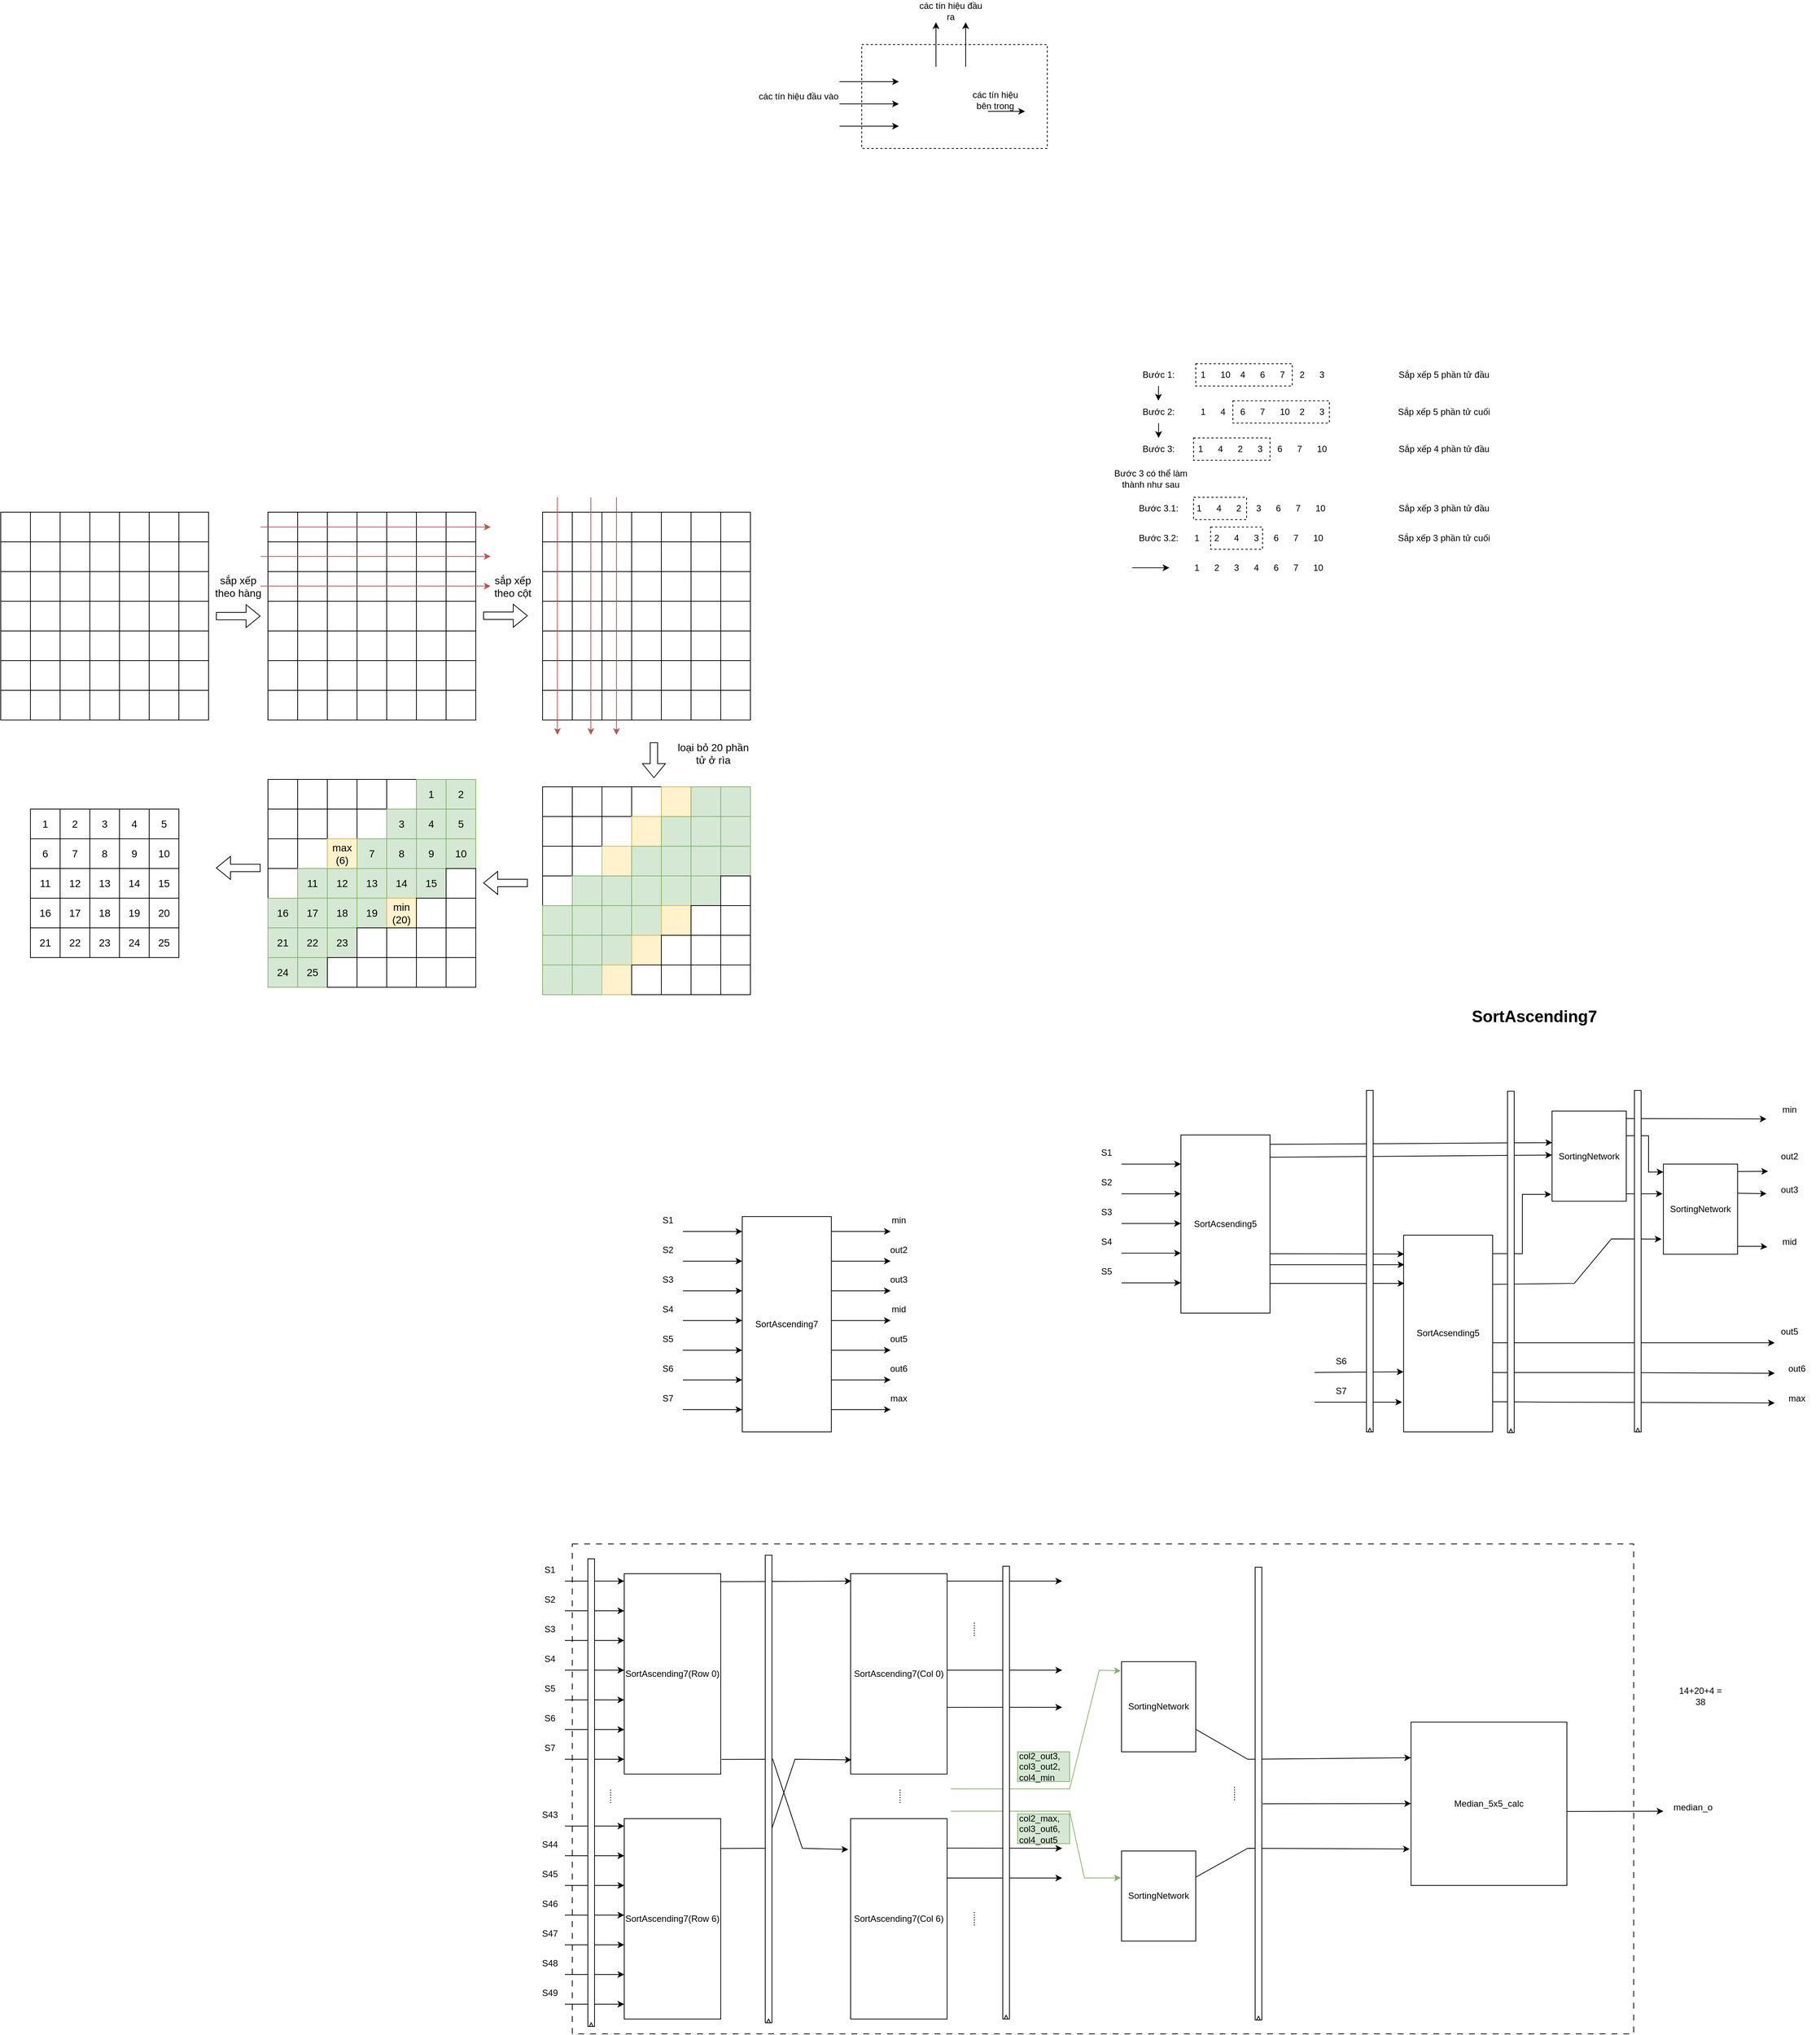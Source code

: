 <mxfile version="26.2.15">
  <diagram name="Page-1" id="NQi-qj9RWjXXZ9nGB_0W">
    <mxGraphModel dx="1687" dy="2623" grid="1" gridSize="10" guides="1" tooltips="1" connect="1" arrows="1" fold="1" page="1" pageScale="1" pageWidth="850" pageHeight="1100" math="0" shadow="0">
      <root>
        <mxCell id="0" />
        <mxCell id="1" parent="0" />
        <mxCell id="jfEfAhBc7xesXZ9xOc8o-419" value="" style="rounded=0;whiteSpace=wrap;html=1;dashed=1;" parent="1" vertex="1">
          <mxGeometry x="440" y="-1710" width="250" height="140" as="geometry" />
        </mxCell>
        <mxCell id="jfEfAhBc7xesXZ9xOc8o-405" value="" style="rounded=0;whiteSpace=wrap;html=1;dashed=1;" parent="1" vertex="1">
          <mxGeometry x="910" y="-1060" width="70" height="30" as="geometry" />
        </mxCell>
        <mxCell id="jfEfAhBc7xesXZ9xOc8o-400" value="" style="rounded=0;whiteSpace=wrap;html=1;dashed=1;" parent="1" vertex="1">
          <mxGeometry x="887" y="-1100" width="71.5" height="30" as="geometry" />
        </mxCell>
        <mxCell id="jfEfAhBc7xesXZ9xOc8o-395" value="" style="rounded=0;whiteSpace=wrap;html=1;dashed=1;" parent="1" vertex="1">
          <mxGeometry x="887" y="-1180" width="103" height="30" as="geometry" />
        </mxCell>
        <mxCell id="jfEfAhBc7xesXZ9xOc8o-392" value="" style="rounded=0;whiteSpace=wrap;html=1;dashed=1;" parent="1" vertex="1">
          <mxGeometry x="940" y="-1230" width="130" height="30" as="geometry" />
        </mxCell>
        <mxCell id="jfEfAhBc7xesXZ9xOc8o-390" value="1&lt;span style=&quot;white-space: pre;&quot;&gt;&#x9;&lt;/span&gt;4&lt;span style=&quot;white-space: pre;&quot;&gt;&#x9;&lt;/span&gt;6&lt;span style=&quot;white-space: pre;&quot;&gt;&#x9;&lt;/span&gt;7&lt;span style=&quot;white-space: pre;&quot;&gt;&#x9;&lt;/span&gt;10&lt;span style=&quot;white-space: pre;&quot;&gt;&#x9;&lt;/span&gt;2&lt;span style=&quot;white-space: pre;&quot;&gt;&#x9;&lt;/span&gt;3" style="text;html=1;align=center;verticalAlign=middle;whiteSpace=wrap;rounded=0;" parent="1" vertex="1">
          <mxGeometry x="830" y="-1230" width="300" height="30" as="geometry" />
        </mxCell>
        <mxCell id="jfEfAhBc7xesXZ9xOc8o-388" value="" style="rounded=0;whiteSpace=wrap;html=1;dashed=1;" parent="1" vertex="1">
          <mxGeometry x="890" y="-1280" width="130" height="30" as="geometry" />
        </mxCell>
        <mxCell id="jfEfAhBc7xesXZ9xOc8o-375" value="1&lt;span style=&quot;white-space: pre;&quot;&gt;&#x9;&lt;/span&gt;10&lt;span style=&quot;white-space: pre;&quot;&gt;&#x9;&lt;/span&gt;4&lt;span style=&quot;white-space: pre;&quot;&gt;&#x9;&lt;/span&gt;6&lt;span style=&quot;white-space: pre;&quot;&gt;&#x9;&lt;/span&gt;7&lt;span style=&quot;white-space: pre;&quot;&gt;&#x9;&lt;/span&gt;2&lt;span style=&quot;white-space: pre;&quot;&gt;&#x9;&lt;/span&gt;3" style="text;html=1;align=center;verticalAlign=middle;whiteSpace=wrap;rounded=0;" parent="1" vertex="1">
          <mxGeometry x="830" y="-1280" width="300" height="30" as="geometry" />
        </mxCell>
        <mxCell id="oJ3QWZMt2NWCqgBl0X_o-31" value="" style="rounded=0;whiteSpace=wrap;html=1;dashed=1;dashPattern=8 8;" parent="1" vertex="1">
          <mxGeometry x="50" y="310" width="1430" height="660" as="geometry" />
        </mxCell>
        <mxCell id="lAZP1rvu_MSJ7CvuDxen-2" value="SortAscending7(Row 0)" style="rounded=0;whiteSpace=wrap;html=1;" parent="1" vertex="1">
          <mxGeometry x="120" y="350" width="130" height="270" as="geometry" />
        </mxCell>
        <mxCell id="lAZP1rvu_MSJ7CvuDxen-3" value="" style="endArrow=classic;html=1;rounded=0;" parent="1" edge="1">
          <mxGeometry width="50" height="50" relative="1" as="geometry">
            <mxPoint x="40" y="360" as="sourcePoint" />
            <mxPoint x="120" y="360" as="targetPoint" />
          </mxGeometry>
        </mxCell>
        <mxCell id="lAZP1rvu_MSJ7CvuDxen-4" value="" style="endArrow=classic;html=1;rounded=0;" parent="1" edge="1">
          <mxGeometry width="50" height="50" relative="1" as="geometry">
            <mxPoint x="40" y="400" as="sourcePoint" />
            <mxPoint x="120" y="400" as="targetPoint" />
          </mxGeometry>
        </mxCell>
        <mxCell id="lAZP1rvu_MSJ7CvuDxen-5" value="" style="endArrow=classic;html=1;rounded=0;" parent="1" edge="1">
          <mxGeometry width="50" height="50" relative="1" as="geometry">
            <mxPoint x="40" y="440" as="sourcePoint" />
            <mxPoint x="120" y="440" as="targetPoint" />
          </mxGeometry>
        </mxCell>
        <mxCell id="lAZP1rvu_MSJ7CvuDxen-6" value="" style="endArrow=classic;html=1;rounded=0;" parent="1" edge="1">
          <mxGeometry width="50" height="50" relative="1" as="geometry">
            <mxPoint x="40" y="480" as="sourcePoint" />
            <mxPoint x="120" y="480" as="targetPoint" />
          </mxGeometry>
        </mxCell>
        <mxCell id="lAZP1rvu_MSJ7CvuDxen-7" value="" style="endArrow=classic;html=1;rounded=0;" parent="1" edge="1">
          <mxGeometry width="50" height="50" relative="1" as="geometry">
            <mxPoint x="40" y="520" as="sourcePoint" />
            <mxPoint x="120" y="520" as="targetPoint" />
          </mxGeometry>
        </mxCell>
        <mxCell id="lAZP1rvu_MSJ7CvuDxen-8" value="" style="endArrow=classic;html=1;rounded=0;" parent="1" edge="1">
          <mxGeometry width="50" height="50" relative="1" as="geometry">
            <mxPoint x="40" y="560" as="sourcePoint" />
            <mxPoint x="120" y="560" as="targetPoint" />
          </mxGeometry>
        </mxCell>
        <mxCell id="lAZP1rvu_MSJ7CvuDxen-9" value="" style="endArrow=classic;html=1;rounded=0;" parent="1" edge="1">
          <mxGeometry width="50" height="50" relative="1" as="geometry">
            <mxPoint x="40" y="600" as="sourcePoint" />
            <mxPoint x="120" y="600" as="targetPoint" />
          </mxGeometry>
        </mxCell>
        <mxCell id="lAZP1rvu_MSJ7CvuDxen-10" value="S1" style="text;html=1;align=center;verticalAlign=middle;whiteSpace=wrap;rounded=0;" parent="1" vertex="1">
          <mxGeometry x="-10" y="330" width="60" height="30" as="geometry" />
        </mxCell>
        <mxCell id="lAZP1rvu_MSJ7CvuDxen-11" value="S2" style="text;html=1;align=center;verticalAlign=middle;whiteSpace=wrap;rounded=0;" parent="1" vertex="1">
          <mxGeometry x="-10" y="370" width="60" height="30" as="geometry" />
        </mxCell>
        <mxCell id="lAZP1rvu_MSJ7CvuDxen-12" value="S3" style="text;html=1;align=center;verticalAlign=middle;whiteSpace=wrap;rounded=0;" parent="1" vertex="1">
          <mxGeometry x="-10" y="410" width="60" height="30" as="geometry" />
        </mxCell>
        <mxCell id="lAZP1rvu_MSJ7CvuDxen-13" value="S4" style="text;html=1;align=center;verticalAlign=middle;whiteSpace=wrap;rounded=0;" parent="1" vertex="1">
          <mxGeometry x="-10" y="450" width="60" height="30" as="geometry" />
        </mxCell>
        <mxCell id="lAZP1rvu_MSJ7CvuDxen-14" value="S5" style="text;html=1;align=center;verticalAlign=middle;whiteSpace=wrap;rounded=0;" parent="1" vertex="1">
          <mxGeometry x="-10" y="490" width="60" height="30" as="geometry" />
        </mxCell>
        <mxCell id="lAZP1rvu_MSJ7CvuDxen-15" value="S6" style="text;html=1;align=center;verticalAlign=middle;whiteSpace=wrap;rounded=0;" parent="1" vertex="1">
          <mxGeometry x="-10" y="530" width="60" height="30" as="geometry" />
        </mxCell>
        <mxCell id="lAZP1rvu_MSJ7CvuDxen-16" value="S7" style="text;html=1;align=center;verticalAlign=middle;whiteSpace=wrap;rounded=0;" parent="1" vertex="1">
          <mxGeometry x="-10" y="570" width="60" height="30" as="geometry" />
        </mxCell>
        <mxCell id="lAZP1rvu_MSJ7CvuDxen-17" value="SortAscending7(Row 6)" style="rounded=0;whiteSpace=wrap;html=1;container=1;" parent="1" vertex="1">
          <mxGeometry x="120" y="680" width="130" height="270" as="geometry" />
        </mxCell>
        <mxCell id="lAZP1rvu_MSJ7CvuDxen-18" value="" style="endArrow=classic;html=1;rounded=0;" parent="1" edge="1">
          <mxGeometry width="50" height="50" relative="1" as="geometry">
            <mxPoint x="40" y="690" as="sourcePoint" />
            <mxPoint x="120" y="690" as="targetPoint" />
          </mxGeometry>
        </mxCell>
        <mxCell id="lAZP1rvu_MSJ7CvuDxen-19" value="" style="endArrow=classic;html=1;rounded=0;" parent="1" edge="1">
          <mxGeometry width="50" height="50" relative="1" as="geometry">
            <mxPoint x="40" y="730" as="sourcePoint" />
            <mxPoint x="120" y="730" as="targetPoint" />
          </mxGeometry>
        </mxCell>
        <mxCell id="lAZP1rvu_MSJ7CvuDxen-20" value="" style="endArrow=classic;html=1;rounded=0;" parent="1" edge="1">
          <mxGeometry width="50" height="50" relative="1" as="geometry">
            <mxPoint x="40" y="770" as="sourcePoint" />
            <mxPoint x="120" y="770" as="targetPoint" />
          </mxGeometry>
        </mxCell>
        <mxCell id="lAZP1rvu_MSJ7CvuDxen-21" value="" style="endArrow=classic;html=1;rounded=0;" parent="1" edge="1">
          <mxGeometry width="50" height="50" relative="1" as="geometry">
            <mxPoint x="40" y="810" as="sourcePoint" />
            <mxPoint x="120" y="810" as="targetPoint" />
          </mxGeometry>
        </mxCell>
        <mxCell id="lAZP1rvu_MSJ7CvuDxen-22" value="" style="endArrow=classic;html=1;rounded=0;" parent="1" edge="1">
          <mxGeometry width="50" height="50" relative="1" as="geometry">
            <mxPoint x="40" y="850" as="sourcePoint" />
            <mxPoint x="120" y="850" as="targetPoint" />
          </mxGeometry>
        </mxCell>
        <mxCell id="lAZP1rvu_MSJ7CvuDxen-23" value="" style="endArrow=classic;html=1;rounded=0;" parent="1" edge="1">
          <mxGeometry width="50" height="50" relative="1" as="geometry">
            <mxPoint x="40" y="890" as="sourcePoint" />
            <mxPoint x="120" y="890" as="targetPoint" />
          </mxGeometry>
        </mxCell>
        <mxCell id="lAZP1rvu_MSJ7CvuDxen-24" value="" style="endArrow=classic;html=1;rounded=0;" parent="1" edge="1">
          <mxGeometry width="50" height="50" relative="1" as="geometry">
            <mxPoint x="40" y="930" as="sourcePoint" />
            <mxPoint x="120" y="930" as="targetPoint" />
          </mxGeometry>
        </mxCell>
        <mxCell id="lAZP1rvu_MSJ7CvuDxen-25" value="S43" style="text;html=1;align=center;verticalAlign=middle;whiteSpace=wrap;rounded=0;" parent="1" vertex="1">
          <mxGeometry x="-10" y="660" width="60" height="30" as="geometry" />
        </mxCell>
        <mxCell id="lAZP1rvu_MSJ7CvuDxen-26" value="S44" style="text;html=1;align=center;verticalAlign=middle;whiteSpace=wrap;rounded=0;" parent="1" vertex="1">
          <mxGeometry x="-10" y="700" width="60" height="30" as="geometry" />
        </mxCell>
        <mxCell id="lAZP1rvu_MSJ7CvuDxen-27" value="S45" style="text;html=1;align=center;verticalAlign=middle;whiteSpace=wrap;rounded=0;" parent="1" vertex="1">
          <mxGeometry x="-10" y="740" width="60" height="30" as="geometry" />
        </mxCell>
        <mxCell id="lAZP1rvu_MSJ7CvuDxen-28" value="S46" style="text;html=1;align=center;verticalAlign=middle;whiteSpace=wrap;rounded=0;" parent="1" vertex="1">
          <mxGeometry x="-10" y="780" width="60" height="30" as="geometry" />
        </mxCell>
        <mxCell id="lAZP1rvu_MSJ7CvuDxen-29" value="S47" style="text;html=1;align=center;verticalAlign=middle;whiteSpace=wrap;rounded=0;" parent="1" vertex="1">
          <mxGeometry x="-10" y="820" width="60" height="30" as="geometry" />
        </mxCell>
        <mxCell id="lAZP1rvu_MSJ7CvuDxen-30" value="S48" style="text;html=1;align=center;verticalAlign=middle;whiteSpace=wrap;rounded=0;" parent="1" vertex="1">
          <mxGeometry x="-10" y="860" width="60" height="30" as="geometry" />
        </mxCell>
        <mxCell id="lAZP1rvu_MSJ7CvuDxen-31" value="S49" style="text;html=1;align=center;verticalAlign=middle;whiteSpace=wrap;rounded=0;" parent="1" vertex="1">
          <mxGeometry x="-10" y="900" width="60" height="30" as="geometry" />
        </mxCell>
        <mxCell id="lAZP1rvu_MSJ7CvuDxen-32" value="......" style="text;html=1;align=center;verticalAlign=middle;whiteSpace=wrap;rounded=0;direction=north;rotation=90;" parent="1" vertex="1">
          <mxGeometry x="80" y="620" width="50" height="60" as="geometry" />
        </mxCell>
        <mxCell id="lAZP1rvu_MSJ7CvuDxen-33" value="SortAscending7(Col 0)" style="rounded=0;whiteSpace=wrap;html=1;" parent="1" vertex="1">
          <mxGeometry x="425" y="350" width="130" height="270" as="geometry" />
        </mxCell>
        <mxCell id="lAZP1rvu_MSJ7CvuDxen-34" value="" style="endArrow=classic;html=1;rounded=0;exitX=0.994;exitY=0.04;exitDx=0;exitDy=0;exitPerimeter=0;entryX=0.008;entryY=0.037;entryDx=0;entryDy=0;entryPerimeter=0;" parent="1" source="lAZP1rvu_MSJ7CvuDxen-2" target="lAZP1rvu_MSJ7CvuDxen-33" edge="1">
          <mxGeometry width="50" height="50" relative="1" as="geometry">
            <mxPoint x="260" y="410" as="sourcePoint" />
            <mxPoint x="420" y="360" as="targetPoint" />
          </mxGeometry>
        </mxCell>
        <mxCell id="lAZP1rvu_MSJ7CvuDxen-35" value="SortAscending7(Col 6)" style="rounded=0;whiteSpace=wrap;html=1;" parent="1" vertex="1">
          <mxGeometry x="425" y="680" width="130" height="270" as="geometry" />
        </mxCell>
        <mxCell id="lAZP1rvu_MSJ7CvuDxen-40" value="" style="endArrow=classic;html=1;rounded=0;exitX=0.995;exitY=0.149;exitDx=0;exitDy=0;exitPerimeter=0;entryX=0.01;entryY=0.929;entryDx=0;entryDy=0;entryPerimeter=0;" parent="1" source="lAZP1rvu_MSJ7CvuDxen-17" target="lAZP1rvu_MSJ7CvuDxen-33" edge="1">
          <mxGeometry width="50" height="50" relative="1" as="geometry">
            <mxPoint x="300" y="679.17" as="sourcePoint" />
            <mxPoint x="380" y="679.17" as="targetPoint" />
            <Array as="points">
              <mxPoint x="310" y="720" />
              <mxPoint x="350" y="600" />
            </Array>
          </mxGeometry>
        </mxCell>
        <mxCell id="lAZP1rvu_MSJ7CvuDxen-41" value="......" style="text;html=1;align=center;verticalAlign=middle;whiteSpace=wrap;rounded=0;direction=north;rotation=90;" parent="1" vertex="1">
          <mxGeometry x="470" y="620" width="50" height="60" as="geometry" />
        </mxCell>
        <mxCell id="lAZP1rvu_MSJ7CvuDxen-42" value="" style="endArrow=classic;html=1;rounded=0;entryX=-0.024;entryY=0.154;entryDx=0;entryDy=0;entryPerimeter=0;exitX=1.008;exitY=0.927;exitDx=0;exitDy=0;exitPerimeter=0;" parent="1" source="lAZP1rvu_MSJ7CvuDxen-2" target="lAZP1rvu_MSJ7CvuDxen-35" edge="1">
          <mxGeometry width="50" height="50" relative="1" as="geometry">
            <mxPoint x="260" y="650" as="sourcePoint" />
            <mxPoint x="310" y="600" as="targetPoint" />
            <Array as="points">
              <mxPoint x="320" y="600" />
              <mxPoint x="360" y="720" />
            </Array>
          </mxGeometry>
        </mxCell>
        <mxCell id="lAZP1rvu_MSJ7CvuDxen-106" value="Median_5x5_calc" style="rounded=0;whiteSpace=wrap;html=1;" parent="1" vertex="1">
          <mxGeometry x="1180" y="550" width="210" height="220" as="geometry" />
        </mxCell>
        <mxCell id="lAZP1rvu_MSJ7CvuDxen-107" value="" style="endArrow=classic;html=1;rounded=0;exitX=1;exitY=0.667;exitDx=0;exitDy=0;exitPerimeter=0;" parent="1" source="lAZP1rvu_MSJ7CvuDxen-33" edge="1">
          <mxGeometry width="50" height="50" relative="1" as="geometry">
            <mxPoint x="560" y="530" as="sourcePoint" />
            <mxPoint x="710" y="530" as="targetPoint" />
          </mxGeometry>
        </mxCell>
        <mxCell id="lAZP1rvu_MSJ7CvuDxen-109" value="" style="endArrow=classic;html=1;rounded=0;exitX=0.998;exitY=0.147;exitDx=0;exitDy=0;exitPerimeter=0;" parent="1" source="lAZP1rvu_MSJ7CvuDxen-35" edge="1">
          <mxGeometry width="50" height="50" relative="1" as="geometry">
            <mxPoint x="555" y="717.86" as="sourcePoint" />
            <mxPoint x="710" y="720" as="targetPoint" />
          </mxGeometry>
        </mxCell>
        <mxCell id="lAZP1rvu_MSJ7CvuDxen-137" value="" style="endArrow=classic;html=1;rounded=0;exitX=1.002;exitY=0.547;exitDx=0;exitDy=0;exitPerimeter=0;" parent="1" source="lAZP1rvu_MSJ7CvuDxen-106" edge="1">
          <mxGeometry width="50" height="50" relative="1" as="geometry">
            <mxPoint x="918" y="645" as="sourcePoint" />
            <mxPoint x="1520" y="670" as="targetPoint" />
          </mxGeometry>
        </mxCell>
        <mxCell id="lAZP1rvu_MSJ7CvuDxen-140" value="median_o" style="text;html=1;align=center;verticalAlign=middle;whiteSpace=wrap;rounded=0;" parent="1" vertex="1">
          <mxGeometry x="1530" y="650" width="60" height="30" as="geometry" />
        </mxCell>
        <mxCell id="lAZP1rvu_MSJ7CvuDxen-146" value="SortAscending7" style="rounded=0;whiteSpace=wrap;html=1;" parent="1" vertex="1">
          <mxGeometry x="279" y="-131.06" width="120" height="290" as="geometry" />
        </mxCell>
        <mxCell id="lAZP1rvu_MSJ7CvuDxen-148" value="" style="endArrow=classic;html=1;rounded=0;" parent="1" edge="1">
          <mxGeometry width="50" height="50" relative="1" as="geometry">
            <mxPoint x="199" y="-111.06" as="sourcePoint" />
            <mxPoint x="279" y="-111.06" as="targetPoint" />
          </mxGeometry>
        </mxCell>
        <mxCell id="lAZP1rvu_MSJ7CvuDxen-149" value="" style="endArrow=classic;html=1;rounded=0;" parent="1" edge="1">
          <mxGeometry width="50" height="50" relative="1" as="geometry">
            <mxPoint x="199" y="-71.06" as="sourcePoint" />
            <mxPoint x="279" y="-71.06" as="targetPoint" />
          </mxGeometry>
        </mxCell>
        <mxCell id="lAZP1rvu_MSJ7CvuDxen-150" value="" style="endArrow=classic;html=1;rounded=0;" parent="1" edge="1">
          <mxGeometry width="50" height="50" relative="1" as="geometry">
            <mxPoint x="199" y="-31.06" as="sourcePoint" />
            <mxPoint x="279" y="-31.06" as="targetPoint" />
          </mxGeometry>
        </mxCell>
        <mxCell id="lAZP1rvu_MSJ7CvuDxen-151" value="" style="endArrow=classic;html=1;rounded=0;" parent="1" edge="1">
          <mxGeometry width="50" height="50" relative="1" as="geometry">
            <mxPoint x="199" y="8.94" as="sourcePoint" />
            <mxPoint x="279" y="8.94" as="targetPoint" />
          </mxGeometry>
        </mxCell>
        <mxCell id="lAZP1rvu_MSJ7CvuDxen-152" value="" style="endArrow=classic;html=1;rounded=0;" parent="1" edge="1">
          <mxGeometry width="50" height="50" relative="1" as="geometry">
            <mxPoint x="199" y="48.94" as="sourcePoint" />
            <mxPoint x="279" y="48.94" as="targetPoint" />
          </mxGeometry>
        </mxCell>
        <mxCell id="lAZP1rvu_MSJ7CvuDxen-153" value="" style="endArrow=classic;html=1;rounded=0;" parent="1" edge="1">
          <mxGeometry width="50" height="50" relative="1" as="geometry">
            <mxPoint x="199" y="88.94" as="sourcePoint" />
            <mxPoint x="279" y="88.94" as="targetPoint" />
          </mxGeometry>
        </mxCell>
        <mxCell id="lAZP1rvu_MSJ7CvuDxen-154" value="" style="endArrow=classic;html=1;rounded=0;" parent="1" edge="1">
          <mxGeometry width="50" height="50" relative="1" as="geometry">
            <mxPoint x="199" y="128.94" as="sourcePoint" />
            <mxPoint x="279" y="128.94" as="targetPoint" />
          </mxGeometry>
        </mxCell>
        <mxCell id="lAZP1rvu_MSJ7CvuDxen-155" value="S1" style="text;html=1;align=center;verticalAlign=middle;whiteSpace=wrap;rounded=0;" parent="1" vertex="1">
          <mxGeometry x="149" y="-141.06" width="60" height="30" as="geometry" />
        </mxCell>
        <mxCell id="lAZP1rvu_MSJ7CvuDxen-156" value="S2" style="text;html=1;align=center;verticalAlign=middle;whiteSpace=wrap;rounded=0;" parent="1" vertex="1">
          <mxGeometry x="149" y="-101.06" width="60" height="30" as="geometry" />
        </mxCell>
        <mxCell id="lAZP1rvu_MSJ7CvuDxen-157" value="S3" style="text;html=1;align=center;verticalAlign=middle;whiteSpace=wrap;rounded=0;" parent="1" vertex="1">
          <mxGeometry x="149" y="-61.06" width="60" height="30" as="geometry" />
        </mxCell>
        <mxCell id="lAZP1rvu_MSJ7CvuDxen-158" value="S4" style="text;html=1;align=center;verticalAlign=middle;whiteSpace=wrap;rounded=0;" parent="1" vertex="1">
          <mxGeometry x="149" y="-21.06" width="60" height="30" as="geometry" />
        </mxCell>
        <mxCell id="lAZP1rvu_MSJ7CvuDxen-159" value="S5" style="text;html=1;align=center;verticalAlign=middle;whiteSpace=wrap;rounded=0;" parent="1" vertex="1">
          <mxGeometry x="149" y="18.94" width="60" height="30" as="geometry" />
        </mxCell>
        <mxCell id="lAZP1rvu_MSJ7CvuDxen-160" value="S6" style="text;html=1;align=center;verticalAlign=middle;whiteSpace=wrap;rounded=0;" parent="1" vertex="1">
          <mxGeometry x="149" y="58.94" width="60" height="30" as="geometry" />
        </mxCell>
        <mxCell id="lAZP1rvu_MSJ7CvuDxen-161" value="S7" style="text;html=1;align=center;verticalAlign=middle;whiteSpace=wrap;rounded=0;" parent="1" vertex="1">
          <mxGeometry x="149" y="98.94" width="60" height="30" as="geometry" />
        </mxCell>
        <mxCell id="lAZP1rvu_MSJ7CvuDxen-184" value="" style="endArrow=classic;html=1;rounded=0;" parent="1" edge="1">
          <mxGeometry width="50" height="50" relative="1" as="geometry">
            <mxPoint x="399" y="-111.06" as="sourcePoint" />
            <mxPoint x="479" y="-111.06" as="targetPoint" />
          </mxGeometry>
        </mxCell>
        <mxCell id="lAZP1rvu_MSJ7CvuDxen-185" value="" style="endArrow=classic;html=1;rounded=0;" parent="1" edge="1">
          <mxGeometry width="50" height="50" relative="1" as="geometry">
            <mxPoint x="399" y="-71.06" as="sourcePoint" />
            <mxPoint x="479" y="-71.06" as="targetPoint" />
          </mxGeometry>
        </mxCell>
        <mxCell id="lAZP1rvu_MSJ7CvuDxen-186" value="" style="endArrow=classic;html=1;rounded=0;" parent="1" edge="1">
          <mxGeometry width="50" height="50" relative="1" as="geometry">
            <mxPoint x="399" y="-31.06" as="sourcePoint" />
            <mxPoint x="479" y="-31.06" as="targetPoint" />
          </mxGeometry>
        </mxCell>
        <mxCell id="lAZP1rvu_MSJ7CvuDxen-187" value="" style="endArrow=classic;html=1;rounded=0;" parent="1" edge="1">
          <mxGeometry width="50" height="50" relative="1" as="geometry">
            <mxPoint x="399" y="8.94" as="sourcePoint" />
            <mxPoint x="479" y="8.94" as="targetPoint" />
          </mxGeometry>
        </mxCell>
        <mxCell id="lAZP1rvu_MSJ7CvuDxen-188" value="" style="endArrow=classic;html=1;rounded=0;" parent="1" edge="1">
          <mxGeometry width="50" height="50" relative="1" as="geometry">
            <mxPoint x="399" y="48.94" as="sourcePoint" />
            <mxPoint x="479" y="48.94" as="targetPoint" />
          </mxGeometry>
        </mxCell>
        <mxCell id="lAZP1rvu_MSJ7CvuDxen-189" value="" style="endArrow=classic;html=1;rounded=0;" parent="1" edge="1">
          <mxGeometry width="50" height="50" relative="1" as="geometry">
            <mxPoint x="399" y="88.94" as="sourcePoint" />
            <mxPoint x="479" y="88.94" as="targetPoint" />
          </mxGeometry>
        </mxCell>
        <mxCell id="lAZP1rvu_MSJ7CvuDxen-190" value="" style="endArrow=classic;html=1;rounded=0;" parent="1" edge="1">
          <mxGeometry width="50" height="50" relative="1" as="geometry">
            <mxPoint x="399" y="128.94" as="sourcePoint" />
            <mxPoint x="479" y="128.94" as="targetPoint" />
          </mxGeometry>
        </mxCell>
        <mxCell id="lAZP1rvu_MSJ7CvuDxen-199" value="min" style="text;html=1;align=center;verticalAlign=middle;whiteSpace=wrap;rounded=0;" parent="1" vertex="1">
          <mxGeometry x="460" y="-141.06" width="60" height="30" as="geometry" />
        </mxCell>
        <mxCell id="lAZP1rvu_MSJ7CvuDxen-200" value="out2" style="text;html=1;align=center;verticalAlign=middle;whiteSpace=wrap;rounded=0;" parent="1" vertex="1">
          <mxGeometry x="460" y="-101.06" width="60" height="30" as="geometry" />
        </mxCell>
        <mxCell id="lAZP1rvu_MSJ7CvuDxen-201" value="out3" style="text;html=1;align=center;verticalAlign=middle;whiteSpace=wrap;rounded=0;" parent="1" vertex="1">
          <mxGeometry x="460" y="-61.06" width="60" height="30" as="geometry" />
        </mxCell>
        <mxCell id="lAZP1rvu_MSJ7CvuDxen-202" value="mid" style="text;html=1;align=center;verticalAlign=middle;whiteSpace=wrap;rounded=0;" parent="1" vertex="1">
          <mxGeometry x="460" y="-21.06" width="60" height="30" as="geometry" />
        </mxCell>
        <mxCell id="lAZP1rvu_MSJ7CvuDxen-203" value="out5" style="text;html=1;align=center;verticalAlign=middle;whiteSpace=wrap;rounded=0;" parent="1" vertex="1">
          <mxGeometry x="460" y="18.94" width="60" height="30" as="geometry" />
        </mxCell>
        <mxCell id="lAZP1rvu_MSJ7CvuDxen-204" value="out6" style="text;html=1;align=center;verticalAlign=middle;whiteSpace=wrap;rounded=0;" parent="1" vertex="1">
          <mxGeometry x="460" y="58.94" width="60" height="30" as="geometry" />
        </mxCell>
        <mxCell id="lAZP1rvu_MSJ7CvuDxen-205" value="max" style="text;html=1;align=center;verticalAlign=middle;whiteSpace=wrap;rounded=0;" parent="1" vertex="1">
          <mxGeometry x="460" y="98.94" width="60" height="30" as="geometry" />
        </mxCell>
        <mxCell id="lAZP1rvu_MSJ7CvuDxen-207" value="SortAcsending5" style="rounded=0;whiteSpace=wrap;html=1;" parent="1" vertex="1">
          <mxGeometry x="870" y="-241.06" width="120" height="240" as="geometry" />
        </mxCell>
        <mxCell id="lAZP1rvu_MSJ7CvuDxen-208" value="" style="endArrow=classic;html=1;rounded=0;" parent="1" edge="1">
          <mxGeometry width="50" height="50" relative="1" as="geometry">
            <mxPoint x="790" y="-201.77" as="sourcePoint" />
            <mxPoint x="870" y="-201.77" as="targetPoint" />
          </mxGeometry>
        </mxCell>
        <mxCell id="lAZP1rvu_MSJ7CvuDxen-209" value="" style="endArrow=classic;html=1;rounded=0;" parent="1" edge="1">
          <mxGeometry width="50" height="50" relative="1" as="geometry">
            <mxPoint x="790" y="-161.77" as="sourcePoint" />
            <mxPoint x="870" y="-161.77" as="targetPoint" />
          </mxGeometry>
        </mxCell>
        <mxCell id="lAZP1rvu_MSJ7CvuDxen-210" value="" style="endArrow=classic;html=1;rounded=0;" parent="1" edge="1">
          <mxGeometry width="50" height="50" relative="1" as="geometry">
            <mxPoint x="790" y="-121.77" as="sourcePoint" />
            <mxPoint x="870" y="-121.77" as="targetPoint" />
          </mxGeometry>
        </mxCell>
        <mxCell id="lAZP1rvu_MSJ7CvuDxen-211" value="" style="endArrow=classic;html=1;rounded=0;" parent="1" edge="1">
          <mxGeometry width="50" height="50" relative="1" as="geometry">
            <mxPoint x="790" y="-81.77" as="sourcePoint" />
            <mxPoint x="870" y="-81.77" as="targetPoint" />
          </mxGeometry>
        </mxCell>
        <mxCell id="lAZP1rvu_MSJ7CvuDxen-212" value="" style="endArrow=classic;html=1;rounded=0;" parent="1" edge="1">
          <mxGeometry width="50" height="50" relative="1" as="geometry">
            <mxPoint x="790" y="-41.77" as="sourcePoint" />
            <mxPoint x="870" y="-41.77" as="targetPoint" />
          </mxGeometry>
        </mxCell>
        <mxCell id="lAZP1rvu_MSJ7CvuDxen-213" value="S1" style="text;html=1;align=center;verticalAlign=middle;whiteSpace=wrap;rounded=0;" parent="1" vertex="1">
          <mxGeometry x="740" y="-231.77" width="60" height="30" as="geometry" />
        </mxCell>
        <mxCell id="lAZP1rvu_MSJ7CvuDxen-214" value="S2" style="text;html=1;align=center;verticalAlign=middle;whiteSpace=wrap;rounded=0;" parent="1" vertex="1">
          <mxGeometry x="740" y="-191.77" width="60" height="30" as="geometry" />
        </mxCell>
        <mxCell id="lAZP1rvu_MSJ7CvuDxen-215" value="S3" style="text;html=1;align=center;verticalAlign=middle;whiteSpace=wrap;rounded=0;" parent="1" vertex="1">
          <mxGeometry x="740" y="-151.77" width="60" height="30" as="geometry" />
        </mxCell>
        <mxCell id="lAZP1rvu_MSJ7CvuDxen-216" value="S4" style="text;html=1;align=center;verticalAlign=middle;whiteSpace=wrap;rounded=0;" parent="1" vertex="1">
          <mxGeometry x="740" y="-111.77" width="60" height="30" as="geometry" />
        </mxCell>
        <mxCell id="lAZP1rvu_MSJ7CvuDxen-217" value="S5" style="text;html=1;align=center;verticalAlign=middle;whiteSpace=wrap;rounded=0;" parent="1" vertex="1">
          <mxGeometry x="740" y="-71.77" width="60" height="30" as="geometry" />
        </mxCell>
        <mxCell id="lAZP1rvu_MSJ7CvuDxen-218" value="SortAcsending5" style="rounded=0;whiteSpace=wrap;html=1;" parent="1" vertex="1">
          <mxGeometry x="1170" y="-106.06" width="120" height="265" as="geometry" />
        </mxCell>
        <mxCell id="lAZP1rvu_MSJ7CvuDxen-219" value="" style="endArrow=classic;html=1;rounded=0;" parent="1" edge="1">
          <mxGeometry width="50" height="50" relative="1" as="geometry">
            <mxPoint x="1050" y="118.94" as="sourcePoint" />
            <mxPoint x="1168" y="118.94" as="targetPoint" />
          </mxGeometry>
        </mxCell>
        <mxCell id="lAZP1rvu_MSJ7CvuDxen-220" value="" style="endArrow=classic;html=1;rounded=0;entryX=-0.001;entryY=0.695;entryDx=0;entryDy=0;entryPerimeter=0;" parent="1" target="lAZP1rvu_MSJ7CvuDxen-218" edge="1">
          <mxGeometry width="50" height="50" relative="1" as="geometry">
            <mxPoint x="1050" y="78.94" as="sourcePoint" />
            <mxPoint x="1090" y="78.94" as="targetPoint" />
          </mxGeometry>
        </mxCell>
        <mxCell id="lAZP1rvu_MSJ7CvuDxen-223" value="S7" style="text;html=1;align=center;verticalAlign=middle;whiteSpace=wrap;rounded=0;" parent="1" vertex="1">
          <mxGeometry x="1055.5" y="88.94" width="60" height="30" as="geometry" />
        </mxCell>
        <mxCell id="lAZP1rvu_MSJ7CvuDxen-226" value="S6" style="text;html=1;align=center;verticalAlign=middle;whiteSpace=wrap;rounded=0;" parent="1" vertex="1">
          <mxGeometry x="1055.5" y="48.94" width="60" height="30" as="geometry" />
        </mxCell>
        <mxCell id="lAZP1rvu_MSJ7CvuDxen-227" value="" style="endArrow=classic;html=1;rounded=0;entryX=0.006;entryY=0.096;entryDx=0;entryDy=0;entryPerimeter=0;" parent="1" target="lAZP1rvu_MSJ7CvuDxen-218" edge="1">
          <mxGeometry width="50" height="50" relative="1" as="geometry">
            <mxPoint x="990" y="-81.06" as="sourcePoint" />
            <mxPoint x="1100" y="-71.06" as="targetPoint" />
          </mxGeometry>
        </mxCell>
        <mxCell id="lAZP1rvu_MSJ7CvuDxen-228" value="" style="endArrow=classic;html=1;rounded=0;entryX=0.006;entryY=0.096;entryDx=0;entryDy=0;entryPerimeter=0;" parent="1" edge="1">
          <mxGeometry width="50" height="50" relative="1" as="geometry">
            <mxPoint x="990" y="-66.2" as="sourcePoint" />
            <mxPoint x="1171" y="-66.2" as="targetPoint" />
          </mxGeometry>
        </mxCell>
        <mxCell id="lAZP1rvu_MSJ7CvuDxen-229" value="" style="endArrow=classic;html=1;rounded=0;entryX=0.006;entryY=0.096;entryDx=0;entryDy=0;entryPerimeter=0;" parent="1" edge="1">
          <mxGeometry width="50" height="50" relative="1" as="geometry">
            <mxPoint x="990" y="-41.06" as="sourcePoint" />
            <mxPoint x="1171" y="-41.06" as="targetPoint" />
          </mxGeometry>
        </mxCell>
        <mxCell id="lAZP1rvu_MSJ7CvuDxen-231" value="SortingNetwork" style="rounded=0;whiteSpace=wrap;html=1;" parent="1" vertex="1">
          <mxGeometry x="1370" y="-273.19" width="100" height="121.42" as="geometry" />
        </mxCell>
        <mxCell id="lAZP1rvu_MSJ7CvuDxen-232" value="" style="endArrow=classic;html=1;rounded=0;exitX=1;exitY=0.053;exitDx=0;exitDy=0;exitPerimeter=0;entryX=0.002;entryY=0.35;entryDx=0;entryDy=0;entryPerimeter=0;" parent="1" source="lAZP1rvu_MSJ7CvuDxen-207" target="lAZP1rvu_MSJ7CvuDxen-231" edge="1">
          <mxGeometry width="50" height="50" relative="1" as="geometry">
            <mxPoint x="1070" y="-181.77" as="sourcePoint" />
            <mxPoint x="1120" y="-231.77" as="targetPoint" />
          </mxGeometry>
        </mxCell>
        <mxCell id="lAZP1rvu_MSJ7CvuDxen-233" value="" style="endArrow=classic;html=1;rounded=0;exitX=1;exitY=0.053;exitDx=0;exitDy=0;exitPerimeter=0;entryX=0.002;entryY=0.35;entryDx=0;entryDy=0;entryPerimeter=0;" parent="1" edge="1">
          <mxGeometry width="50" height="50" relative="1" as="geometry">
            <mxPoint x="990" y="-210.98" as="sourcePoint" />
            <mxPoint x="1370" y="-213.98" as="targetPoint" />
          </mxGeometry>
        </mxCell>
        <mxCell id="lAZP1rvu_MSJ7CvuDxen-234" value="" style="endArrow=classic;html=1;rounded=0;exitX=0.997;exitY=0.094;exitDx=0;exitDy=0;exitPerimeter=0;" parent="1" source="lAZP1rvu_MSJ7CvuDxen-218" edge="1">
          <mxGeometry width="50" height="50" relative="1" as="geometry">
            <mxPoint x="1320" y="-96.06" as="sourcePoint" />
            <mxPoint x="1369" y="-161.06" as="targetPoint" />
            <Array as="points">
              <mxPoint x="1330" y="-81.06" />
              <mxPoint x="1330" y="-161.06" />
            </Array>
          </mxGeometry>
        </mxCell>
        <mxCell id="lAZP1rvu_MSJ7CvuDxen-235" value="" style="endArrow=classic;html=1;rounded=0;exitX=1.003;exitY=0.847;exitDx=0;exitDy=0;exitPerimeter=0;" parent="1" source="lAZP1rvu_MSJ7CvuDxen-218" edge="1">
          <mxGeometry width="50" height="50" relative="1" as="geometry">
            <mxPoint x="1370" y="118.94" as="sourcePoint" />
            <mxPoint x="1670" y="120" as="targetPoint" />
            <Array as="points">
              <mxPoint x="1370" y="118.94" />
            </Array>
          </mxGeometry>
        </mxCell>
        <mxCell id="lAZP1rvu_MSJ7CvuDxen-236" value="" style="endArrow=classic;html=1;rounded=0;exitX=1.003;exitY=0.847;exitDx=0;exitDy=0;exitPerimeter=0;" parent="1" edge="1">
          <mxGeometry width="50" height="50" relative="1" as="geometry">
            <mxPoint x="1290" y="78.94" as="sourcePoint" />
            <mxPoint x="1670" y="80" as="targetPoint" />
            <Array as="points">
              <mxPoint x="1410" y="78.94" />
            </Array>
          </mxGeometry>
        </mxCell>
        <mxCell id="lAZP1rvu_MSJ7CvuDxen-237" value="max" style="text;html=1;align=center;verticalAlign=middle;whiteSpace=wrap;rounded=0;" parent="1" vertex="1">
          <mxGeometry x="1670" y="98.94" width="60" height="30" as="geometry" />
        </mxCell>
        <mxCell id="lAZP1rvu_MSJ7CvuDxen-238" value="out6" style="text;html=1;align=center;verticalAlign=middle;whiteSpace=wrap;rounded=0;" parent="1" vertex="1">
          <mxGeometry x="1670" y="58.94" width="60" height="30" as="geometry" />
        </mxCell>
        <mxCell id="lAZP1rvu_MSJ7CvuDxen-239" value="SortingNetwork" style="rounded=0;whiteSpace=wrap;html=1;" parent="1" vertex="1">
          <mxGeometry x="1520" y="-201.77" width="100" height="121.42" as="geometry" />
        </mxCell>
        <mxCell id="lAZP1rvu_MSJ7CvuDxen-240" value="" style="endArrow=classic;html=1;rounded=0;entryX=0;entryY=0.088;entryDx=0;entryDy=0;entryPerimeter=0;" parent="1" target="lAZP1rvu_MSJ7CvuDxen-239" edge="1">
          <mxGeometry width="50" height="50" relative="1" as="geometry">
            <mxPoint x="1470" y="-240" as="sourcePoint" />
            <mxPoint x="1519.1" y="-240.911" as="targetPoint" />
            <Array as="points">
              <mxPoint x="1500" y="-240" />
              <mxPoint x="1500" y="-191.06" />
            </Array>
          </mxGeometry>
        </mxCell>
        <mxCell id="lAZP1rvu_MSJ7CvuDxen-241" value="" style="endArrow=classic;html=1;rounded=0;exitX=1.003;exitY=0.678;exitDx=0;exitDy=0;exitPerimeter=0;entryX=-0.006;entryY=0.091;entryDx=0;entryDy=0;entryPerimeter=0;" parent="1" edge="1">
          <mxGeometry width="50" height="50" relative="1" as="geometry">
            <mxPoint x="1470" y="-161.77" as="sourcePoint" />
            <mxPoint x="1519" y="-161.77" as="targetPoint" />
          </mxGeometry>
        </mxCell>
        <mxCell id="lAZP1rvu_MSJ7CvuDxen-243" value="" style="endArrow=classic;html=1;rounded=0;exitX=0.993;exitY=0.083;exitDx=0;exitDy=0;exitPerimeter=0;entryX=-0.011;entryY=0.123;entryDx=0;entryDy=0;entryPerimeter=0;" parent="1" source="lAZP1rvu_MSJ7CvuDxen-231" edge="1">
          <mxGeometry width="50" height="50" relative="1" as="geometry">
            <mxPoint x="1530" y="-223.19" as="sourcePoint" />
            <mxPoint x="1658.9" y="-262.545" as="targetPoint" />
          </mxGeometry>
        </mxCell>
        <mxCell id="lAZP1rvu_MSJ7CvuDxen-244" value="" style="endArrow=classic;html=1;rounded=0;exitX=0.993;exitY=0.083;exitDx=0;exitDy=0;exitPerimeter=0;entryX=0.01;entryY=0.704;entryDx=0;entryDy=0;entryPerimeter=0;" parent="1" edge="1">
          <mxGeometry width="50" height="50" relative="1" as="geometry">
            <mxPoint x="1620" y="-191.77" as="sourcePoint" />
            <mxPoint x="1661" y="-192.0" as="targetPoint" />
          </mxGeometry>
        </mxCell>
        <mxCell id="lAZP1rvu_MSJ7CvuDxen-245" value="" style="endArrow=classic;html=1;rounded=0;exitX=1.003;exitY=0.847;exitDx=0;exitDy=0;exitPerimeter=0;" parent="1" edge="1">
          <mxGeometry width="50" height="50" relative="1" as="geometry">
            <mxPoint x="1290" y="38.94" as="sourcePoint" />
            <mxPoint x="1670" y="39" as="targetPoint" />
            <Array as="points">
              <mxPoint x="1490" y="38.94" />
            </Array>
          </mxGeometry>
        </mxCell>
        <mxCell id="lAZP1rvu_MSJ7CvuDxen-247" value="" style="endArrow=classic;html=1;rounded=0;exitX=1;exitY=0.25;exitDx=0;exitDy=0;entryX=-0.025;entryY=0.832;entryDx=0;entryDy=0;entryPerimeter=0;" parent="1" source="lAZP1rvu_MSJ7CvuDxen-218" target="lAZP1rvu_MSJ7CvuDxen-239" edge="1">
          <mxGeometry width="50" height="50" relative="1" as="geometry">
            <mxPoint x="1290" y="-46.15" as="sourcePoint" />
            <mxPoint x="1410" y="-67.4" as="targetPoint" />
            <Array as="points">
              <mxPoint x="1400" y="-41.06" />
              <mxPoint x="1450" y="-101.06" />
            </Array>
          </mxGeometry>
        </mxCell>
        <mxCell id="lAZP1rvu_MSJ7CvuDxen-248" value="" style="endArrow=classic;html=1;rounded=0;exitX=0.995;exitY=0.912;exitDx=0;exitDy=0;exitPerimeter=0;" parent="1" source="lAZP1rvu_MSJ7CvuDxen-239" edge="1">
          <mxGeometry width="50" height="50" relative="1" as="geometry">
            <mxPoint x="1670" y="-111.06" as="sourcePoint" />
            <mxPoint x="1660" y="-90" as="targetPoint" />
            <Array as="points">
              <mxPoint x="1650" y="-91.06" />
            </Array>
          </mxGeometry>
        </mxCell>
        <mxCell id="lAZP1rvu_MSJ7CvuDxen-249" value="out5" style="text;html=1;align=center;verticalAlign=middle;whiteSpace=wrap;rounded=0;" parent="1" vertex="1">
          <mxGeometry x="1660" y="8.94" width="60" height="30" as="geometry" />
        </mxCell>
        <mxCell id="lAZP1rvu_MSJ7CvuDxen-250" value="mid" style="text;html=1;align=center;verticalAlign=middle;whiteSpace=wrap;rounded=0;" parent="1" vertex="1">
          <mxGeometry x="1660" y="-111.77" width="60" height="30" as="geometry" />
        </mxCell>
        <mxCell id="lAZP1rvu_MSJ7CvuDxen-251" value="" style="endArrow=classic;html=1;rounded=0;exitX=0.998;exitY=0.323;exitDx=0;exitDy=0;exitPerimeter=0;entryX=-0.009;entryY=0.952;entryDx=0;entryDy=0;entryPerimeter=0;" parent="1" source="lAZP1rvu_MSJ7CvuDxen-239" edge="1">
          <mxGeometry width="50" height="50" relative="1" as="geometry">
            <mxPoint x="1620" y="-101.77" as="sourcePoint" />
            <mxPoint x="1659.1" y="-161.888" as="targetPoint" />
          </mxGeometry>
        </mxCell>
        <mxCell id="lAZP1rvu_MSJ7CvuDxen-257" value="min" style="text;html=1;align=center;verticalAlign=middle;whiteSpace=wrap;rounded=0;" parent="1" vertex="1">
          <mxGeometry x="1660" y="-290" width="60" height="30" as="geometry" />
        </mxCell>
        <mxCell id="lAZP1rvu_MSJ7CvuDxen-258" value="out2" style="text;html=1;align=center;verticalAlign=middle;whiteSpace=wrap;rounded=0;" parent="1" vertex="1">
          <mxGeometry x="1660" y="-227.48" width="60" height="30" as="geometry" />
        </mxCell>
        <mxCell id="lAZP1rvu_MSJ7CvuDxen-259" value="out3" style="text;html=1;align=center;verticalAlign=middle;whiteSpace=wrap;rounded=0;" parent="1" vertex="1">
          <mxGeometry x="1660" y="-181.77" width="60" height="30" as="geometry" />
        </mxCell>
        <mxCell id="oJ3QWZMt2NWCqgBl0X_o-1" value="" style="endArrow=classic;html=1;rounded=0;exitX=0.998;exitY=0.147;exitDx=0;exitDy=0;exitPerimeter=0;" parent="1" edge="1">
          <mxGeometry width="50" height="50" relative="1" as="geometry">
            <mxPoint x="555" y="480" as="sourcePoint" />
            <mxPoint x="710" y="480" as="targetPoint" />
          </mxGeometry>
        </mxCell>
        <mxCell id="oJ3QWZMt2NWCqgBl0X_o-2" value="" style="endArrow=classic;html=1;rounded=0;exitX=0.998;exitY=0.147;exitDx=0;exitDy=0;exitPerimeter=0;" parent="1" edge="1">
          <mxGeometry width="50" height="50" relative="1" as="geometry">
            <mxPoint x="555" y="760" as="sourcePoint" />
            <mxPoint x="710" y="760" as="targetPoint" />
          </mxGeometry>
        </mxCell>
        <mxCell id="oJ3QWZMt2NWCqgBl0X_o-3" value="" style="endArrow=classic;html=1;rounded=0;exitX=0.998;exitY=0.147;exitDx=0;exitDy=0;exitPerimeter=0;" parent="1" edge="1">
          <mxGeometry width="50" height="50" relative="1" as="geometry">
            <mxPoint x="555" y="360" as="sourcePoint" />
            <mxPoint x="710" y="360" as="targetPoint" />
          </mxGeometry>
        </mxCell>
        <mxCell id="oJ3QWZMt2NWCqgBl0X_o-4" value="......" style="text;html=1;align=center;verticalAlign=middle;whiteSpace=wrap;rounded=0;direction=north;rotation=90;" parent="1" vertex="1">
          <mxGeometry x="570" y="395" width="50" height="60" as="geometry" />
        </mxCell>
        <mxCell id="oJ3QWZMt2NWCqgBl0X_o-5" value="......" style="text;html=1;align=center;verticalAlign=middle;whiteSpace=wrap;rounded=0;direction=north;rotation=90;" parent="1" vertex="1">
          <mxGeometry x="570" y="785" width="50" height="60" as="geometry" />
        </mxCell>
        <mxCell id="oJ3QWZMt2NWCqgBl0X_o-6" value="SortingNetwork" style="rounded=0;whiteSpace=wrap;html=1;" parent="1" vertex="1">
          <mxGeometry x="790" y="468.58" width="100" height="121.42" as="geometry" />
        </mxCell>
        <mxCell id="oJ3QWZMt2NWCqgBl0X_o-7" value="SortingNetwork" style="rounded=0;whiteSpace=wrap;html=1;" parent="1" vertex="1">
          <mxGeometry x="790" y="723.58" width="100" height="121.42" as="geometry" />
        </mxCell>
        <mxCell id="oJ3QWZMt2NWCqgBl0X_o-9" value="" style="endArrow=classic;html=1;rounded=0;entryX=-0.011;entryY=0.101;entryDx=0;entryDy=0;entryPerimeter=0;fillColor=#d5e8d4;strokeColor=#82b366;" parent="1" target="oJ3QWZMt2NWCqgBl0X_o-6" edge="1">
          <mxGeometry width="50" height="50" relative="1" as="geometry">
            <mxPoint x="560" y="640" as="sourcePoint" />
            <mxPoint x="680" y="590" as="targetPoint" />
            <Array as="points">
              <mxPoint x="720" y="640" />
              <mxPoint x="760" y="480" />
            </Array>
          </mxGeometry>
        </mxCell>
        <mxCell id="oJ3QWZMt2NWCqgBl0X_o-10" value="" style="endArrow=classic;html=1;rounded=0;entryX=-0.01;entryY=0.299;entryDx=0;entryDy=0;entryPerimeter=0;fillColor=#d5e8d4;strokeColor=#82b366;" parent="1" target="oJ3QWZMt2NWCqgBl0X_o-7" edge="1">
          <mxGeometry width="50" height="50" relative="1" as="geometry">
            <mxPoint x="560" y="670" as="sourcePoint" />
            <mxPoint x="795" y="626.3" as="targetPoint" />
            <Array as="points">
              <mxPoint x="720" y="670" />
              <mxPoint x="740" y="760" />
            </Array>
          </mxGeometry>
        </mxCell>
        <mxCell id="oJ3QWZMt2NWCqgBl0X_o-11" value="col2_out3, col3_out2, col4_min" style="text;html=1;align=left;verticalAlign=middle;whiteSpace=wrap;rounded=0;fillColor=#d5e8d4;strokeColor=#82b366;" parent="1" vertex="1">
          <mxGeometry x="650" y="590" width="70" height="40" as="geometry" />
        </mxCell>
        <mxCell id="oJ3QWZMt2NWCqgBl0X_o-12" value="col2_max, col3_out6, col4_out5" style="text;html=1;align=left;verticalAlign=middle;whiteSpace=wrap;rounded=0;fillColor=#d5e8d4;strokeColor=#82b366;" parent="1" vertex="1">
          <mxGeometry x="650" y="673.7" width="70" height="40" as="geometry" />
        </mxCell>
        <mxCell id="oJ3QWZMt2NWCqgBl0X_o-13" value="" style="endArrow=classic;html=1;rounded=0;exitX=1;exitY=0.75;exitDx=0;exitDy=0;entryX=0;entryY=0.218;entryDx=0;entryDy=0;entryPerimeter=0;" parent="1" source="oJ3QWZMt2NWCqgBl0X_o-6" target="lAZP1rvu_MSJ7CvuDxen-106" edge="1">
          <mxGeometry width="50" height="50" relative="1" as="geometry">
            <mxPoint x="1050" y="600" as="sourcePoint" />
            <mxPoint x="1100" y="550" as="targetPoint" />
            <Array as="points">
              <mxPoint x="960" y="600" />
            </Array>
          </mxGeometry>
        </mxCell>
        <mxCell id="oJ3QWZMt2NWCqgBl0X_o-15" value="" style="endArrow=classic;html=1;rounded=0;exitX=0.994;exitY=0.293;exitDx=0;exitDy=0;entryX=-0.008;entryY=0.777;entryDx=0;entryDy=0;entryPerimeter=0;exitPerimeter=0;" parent="1" source="oJ3QWZMt2NWCqgBl0X_o-7" target="lAZP1rvu_MSJ7CvuDxen-106" edge="1">
          <mxGeometry width="50" height="50" relative="1" as="geometry">
            <mxPoint x="880" y="723.58" as="sourcePoint" />
            <mxPoint x="1170" y="761.58" as="targetPoint" />
            <Array as="points">
              <mxPoint x="960" y="720" />
            </Array>
          </mxGeometry>
        </mxCell>
        <mxCell id="oJ3QWZMt2NWCqgBl0X_o-16" value="......" style="text;html=1;align=center;verticalAlign=middle;whiteSpace=wrap;rounded=0;direction=north;rotation=90;" parent="1" vertex="1">
          <mxGeometry x="920" y="616.3" width="50" height="60" as="geometry" />
        </mxCell>
        <mxCell id="oJ3QWZMt2NWCqgBl0X_o-17" value="" style="endArrow=classic;html=1;rounded=0;" parent="1" edge="1">
          <mxGeometry width="50" height="50" relative="1" as="geometry">
            <mxPoint x="980" y="660" as="sourcePoint" />
            <mxPoint x="1180" y="659.71" as="targetPoint" />
          </mxGeometry>
        </mxCell>
        <mxCell id="1pN2umW8wTObUkx7pI_h-1" value="&lt;span style=&quot;color: rgb(0, 0, 0); font-family: Helvetica; font-style: normal; font-variant-ligatures: normal; font-variant-caps: normal; letter-spacing: normal; orphans: 2; text-align: center; text-indent: 0px; text-transform: none; widows: 2; word-spacing: 0px; -webkit-text-stroke-width: 0px; white-space: normal; background-color: rgb(251, 251, 251); text-decoration-thickness: initial; text-decoration-style: initial; text-decoration-color: initial; float: none; display: inline !important;&quot;&gt;&lt;b style=&quot;&quot;&gt;&lt;font style=&quot;font-size: 22px;&quot;&gt;SortAscending7&lt;/font&gt;&lt;/b&gt;&lt;/span&gt;" style="text;whiteSpace=wrap;html=1;" parent="1" vertex="1">
          <mxGeometry x="1260" y="-420" width="120" height="40" as="geometry" />
        </mxCell>
        <mxCell id="Ysm--PjL4J-Ic120Il5L-13" value="" style="group" parent="1" vertex="1" connectable="0">
          <mxGeometry x="1481" y="-301.06" width="9" height="460" as="geometry" />
        </mxCell>
        <mxCell id="Ysm--PjL4J-Ic120Il5L-8" value="" style="rounded=0;whiteSpace=wrap;html=1;" parent="Ysm--PjL4J-Ic120Il5L-13" vertex="1">
          <mxGeometry width="9" height="460" as="geometry" />
        </mxCell>
        <mxCell id="Ysm--PjL4J-Ic120Il5L-9" value="" style="triangle;whiteSpace=wrap;html=1;rotation=270;" parent="Ysm--PjL4J-Ic120Il5L-13" vertex="1">
          <mxGeometry x="2" y="455" width="5" height="5" as="geometry" />
        </mxCell>
        <mxCell id="Ysm--PjL4J-Ic120Il5L-22" value="" style="group" parent="1" vertex="1" connectable="0">
          <mxGeometry x="1310" y="-300" width="9" height="460" as="geometry" />
        </mxCell>
        <mxCell id="Ysm--PjL4J-Ic120Il5L-23" value="" style="rounded=0;whiteSpace=wrap;html=1;" parent="Ysm--PjL4J-Ic120Il5L-22" vertex="1">
          <mxGeometry width="9" height="460" as="geometry" />
        </mxCell>
        <mxCell id="Ysm--PjL4J-Ic120Il5L-24" value="" style="triangle;whiteSpace=wrap;html=1;rotation=270;" parent="Ysm--PjL4J-Ic120Il5L-22" vertex="1">
          <mxGeometry x="2" y="455" width="5" height="5" as="geometry" />
        </mxCell>
        <mxCell id="Ysm--PjL4J-Ic120Il5L-25" value="" style="group" parent="1" vertex="1" connectable="0">
          <mxGeometry x="1120" y="-301.06" width="9" height="460" as="geometry" />
        </mxCell>
        <mxCell id="Ysm--PjL4J-Ic120Il5L-26" value="" style="rounded=0;whiteSpace=wrap;html=1;" parent="Ysm--PjL4J-Ic120Il5L-25" vertex="1">
          <mxGeometry width="9" height="460" as="geometry" />
        </mxCell>
        <mxCell id="Ysm--PjL4J-Ic120Il5L-27" value="" style="triangle;whiteSpace=wrap;html=1;rotation=270;" parent="Ysm--PjL4J-Ic120Il5L-25" vertex="1">
          <mxGeometry x="2" y="455" width="5" height="5" as="geometry" />
        </mxCell>
        <mxCell id="Ysm--PjL4J-Ic120Il5L-31" value="" style="group" parent="1" vertex="1" connectable="0">
          <mxGeometry x="71" y="500" width="9" height="460" as="geometry" />
        </mxCell>
        <mxCell id="Ysm--PjL4J-Ic120Il5L-32" value="" style="rounded=0;whiteSpace=wrap;html=1;" parent="Ysm--PjL4J-Ic120Il5L-31" vertex="1">
          <mxGeometry y="-170" width="9" height="630" as="geometry" />
        </mxCell>
        <mxCell id="Ysm--PjL4J-Ic120Il5L-33" value="" style="triangle;whiteSpace=wrap;html=1;rotation=270;" parent="Ysm--PjL4J-Ic120Il5L-31" vertex="1">
          <mxGeometry x="2" y="455" width="5" height="5" as="geometry" />
        </mxCell>
        <mxCell id="bzjRj3TlDCHPrHs_g-5d-1" value="" style="rounded=0;whiteSpace=wrap;html=1;" parent="1" vertex="1">
          <mxGeometry x="310" y="325" width="9" height="630" as="geometry" />
        </mxCell>
        <mxCell id="bzjRj3TlDCHPrHs_g-5d-3" value="" style="triangle;whiteSpace=wrap;html=1;rotation=270;" parent="1" vertex="1">
          <mxGeometry x="312" y="950" width="5" height="5" as="geometry" />
        </mxCell>
        <mxCell id="bzjRj3TlDCHPrHs_g-5d-5" value="14+20+4 = 38" style="text;html=1;align=center;verticalAlign=middle;whiteSpace=wrap;rounded=0;" parent="1" vertex="1">
          <mxGeometry x="1540" y="500" width="60" height="30" as="geometry" />
        </mxCell>
        <mxCell id="bzjRj3TlDCHPrHs_g-5d-6" value="" style="rounded=0;whiteSpace=wrap;html=1;" parent="1" vertex="1">
          <mxGeometry x="630" y="340" width="9" height="610" as="geometry" />
        </mxCell>
        <mxCell id="bzjRj3TlDCHPrHs_g-5d-7" value="" style="triangle;whiteSpace=wrap;html=1;rotation=270;" parent="1" vertex="1">
          <mxGeometry x="632" y="945" width="5" height="5" as="geometry" />
        </mxCell>
        <mxCell id="bzjRj3TlDCHPrHs_g-5d-8" value="" style="rounded=0;whiteSpace=wrap;html=1;" parent="1" vertex="1">
          <mxGeometry x="970" y="341.3" width="9" height="610" as="geometry" />
        </mxCell>
        <mxCell id="bzjRj3TlDCHPrHs_g-5d-10" value="" style="triangle;whiteSpace=wrap;html=1;rotation=270;" parent="1" vertex="1">
          <mxGeometry x="972" y="946.3" width="5" height="5" as="geometry" />
        </mxCell>
        <mxCell id="jfEfAhBc7xesXZ9xOc8o-1" value="" style="rounded=0;whiteSpace=wrap;html=1;fontSize=14;" parent="1" vertex="1">
          <mxGeometry x="-720" y="-1080" width="40" height="40" as="geometry" />
        </mxCell>
        <mxCell id="jfEfAhBc7xesXZ9xOc8o-2" value="" style="rounded=0;whiteSpace=wrap;html=1;fontSize=14;" parent="1" vertex="1">
          <mxGeometry x="-720" y="-1040" width="40" height="40" as="geometry" />
        </mxCell>
        <mxCell id="jfEfAhBc7xesXZ9xOc8o-3" value="" style="rounded=0;whiteSpace=wrap;html=1;fontSize=14;" parent="1" vertex="1">
          <mxGeometry x="-720" y="-1000" width="40" height="40" as="geometry" />
        </mxCell>
        <mxCell id="jfEfAhBc7xesXZ9xOc8o-4" value="" style="rounded=0;whiteSpace=wrap;html=1;fontSize=14;" parent="1" vertex="1">
          <mxGeometry x="-720" y="-960" width="40" height="40" as="geometry" />
        </mxCell>
        <mxCell id="jfEfAhBc7xesXZ9xOc8o-5" value="" style="rounded=0;whiteSpace=wrap;html=1;fontSize=14;" parent="1" vertex="1">
          <mxGeometry x="-720" y="-920" width="40" height="40" as="geometry" />
        </mxCell>
        <mxCell id="jfEfAhBc7xesXZ9xOc8o-6" value="" style="rounded=0;whiteSpace=wrap;html=1;fontSize=14;" parent="1" vertex="1">
          <mxGeometry x="-720" y="-880" width="40" height="40" as="geometry" />
        </mxCell>
        <mxCell id="jfEfAhBc7xesXZ9xOc8o-7" value="" style="rounded=0;whiteSpace=wrap;html=1;fontSize=14;" parent="1" vertex="1">
          <mxGeometry x="-720" y="-840" width="40" height="40" as="geometry" />
        </mxCell>
        <mxCell id="jfEfAhBc7xesXZ9xOc8o-8" value="" style="rounded=0;whiteSpace=wrap;html=1;fontSize=14;" parent="1" vertex="1">
          <mxGeometry x="-680" y="-1080" width="40" height="40" as="geometry" />
        </mxCell>
        <mxCell id="jfEfAhBc7xesXZ9xOc8o-9" value="" style="rounded=0;whiteSpace=wrap;html=1;fontSize=14;" parent="1" vertex="1">
          <mxGeometry x="-680" y="-1040" width="40" height="40" as="geometry" />
        </mxCell>
        <mxCell id="jfEfAhBc7xesXZ9xOc8o-10" value="" style="rounded=0;whiteSpace=wrap;html=1;fontSize=14;" parent="1" vertex="1">
          <mxGeometry x="-680" y="-1000" width="40" height="40" as="geometry" />
        </mxCell>
        <mxCell id="jfEfAhBc7xesXZ9xOc8o-11" value="" style="rounded=0;whiteSpace=wrap;html=1;fontSize=14;" parent="1" vertex="1">
          <mxGeometry x="-680" y="-960" width="40" height="40" as="geometry" />
        </mxCell>
        <mxCell id="jfEfAhBc7xesXZ9xOc8o-12" value="" style="rounded=0;whiteSpace=wrap;html=1;fontSize=14;" parent="1" vertex="1">
          <mxGeometry x="-680" y="-920" width="40" height="40" as="geometry" />
        </mxCell>
        <mxCell id="jfEfAhBc7xesXZ9xOc8o-13" value="" style="rounded=0;whiteSpace=wrap;html=1;fontSize=14;" parent="1" vertex="1">
          <mxGeometry x="-680" y="-880" width="40" height="40" as="geometry" />
        </mxCell>
        <mxCell id="jfEfAhBc7xesXZ9xOc8o-14" value="" style="rounded=0;whiteSpace=wrap;html=1;fontSize=14;" parent="1" vertex="1">
          <mxGeometry x="-680" y="-840" width="40" height="40" as="geometry" />
        </mxCell>
        <mxCell id="jfEfAhBc7xesXZ9xOc8o-15" value="" style="rounded=0;whiteSpace=wrap;html=1;fontSize=14;" parent="1" vertex="1">
          <mxGeometry x="-640" y="-1080" width="40" height="40" as="geometry" />
        </mxCell>
        <mxCell id="jfEfAhBc7xesXZ9xOc8o-16" value="" style="rounded=0;whiteSpace=wrap;html=1;fontSize=14;" parent="1" vertex="1">
          <mxGeometry x="-640" y="-1040" width="40" height="40" as="geometry" />
        </mxCell>
        <mxCell id="jfEfAhBc7xesXZ9xOc8o-17" value="" style="rounded=0;whiteSpace=wrap;html=1;fontSize=14;" parent="1" vertex="1">
          <mxGeometry x="-640" y="-1000" width="40" height="40" as="geometry" />
        </mxCell>
        <mxCell id="jfEfAhBc7xesXZ9xOc8o-18" value="" style="rounded=0;whiteSpace=wrap;html=1;fontSize=14;" parent="1" vertex="1">
          <mxGeometry x="-640" y="-960" width="40" height="40" as="geometry" />
        </mxCell>
        <mxCell id="jfEfAhBc7xesXZ9xOc8o-19" value="" style="rounded=0;whiteSpace=wrap;html=1;fontSize=14;" parent="1" vertex="1">
          <mxGeometry x="-640" y="-920" width="40" height="40" as="geometry" />
        </mxCell>
        <mxCell id="jfEfAhBc7xesXZ9xOc8o-20" value="" style="rounded=0;whiteSpace=wrap;html=1;fontSize=14;" parent="1" vertex="1">
          <mxGeometry x="-640" y="-880" width="40" height="40" as="geometry" />
        </mxCell>
        <mxCell id="jfEfAhBc7xesXZ9xOc8o-21" value="" style="rounded=0;whiteSpace=wrap;html=1;fontSize=14;" parent="1" vertex="1">
          <mxGeometry x="-640" y="-840" width="40" height="40" as="geometry" />
        </mxCell>
        <mxCell id="jfEfAhBc7xesXZ9xOc8o-22" value="" style="rounded=0;whiteSpace=wrap;html=1;fontSize=14;" parent="1" vertex="1">
          <mxGeometry x="-600" y="-1080" width="40" height="40" as="geometry" />
        </mxCell>
        <mxCell id="jfEfAhBc7xesXZ9xOc8o-23" value="" style="rounded=0;whiteSpace=wrap;html=1;fontSize=14;" parent="1" vertex="1">
          <mxGeometry x="-600" y="-1040" width="40" height="40" as="geometry" />
        </mxCell>
        <mxCell id="jfEfAhBc7xesXZ9xOc8o-24" value="" style="rounded=0;whiteSpace=wrap;html=1;fontSize=14;" parent="1" vertex="1">
          <mxGeometry x="-600" y="-1000" width="40" height="40" as="geometry" />
        </mxCell>
        <mxCell id="jfEfAhBc7xesXZ9xOc8o-25" value="" style="rounded=0;whiteSpace=wrap;html=1;fontSize=14;" parent="1" vertex="1">
          <mxGeometry x="-600" y="-960" width="40" height="40" as="geometry" />
        </mxCell>
        <mxCell id="jfEfAhBc7xesXZ9xOc8o-26" value="" style="rounded=0;whiteSpace=wrap;html=1;fontSize=14;" parent="1" vertex="1">
          <mxGeometry x="-600" y="-920" width="40" height="40" as="geometry" />
        </mxCell>
        <mxCell id="jfEfAhBc7xesXZ9xOc8o-27" value="" style="rounded=0;whiteSpace=wrap;html=1;fontSize=14;" parent="1" vertex="1">
          <mxGeometry x="-600" y="-880" width="40" height="40" as="geometry" />
        </mxCell>
        <mxCell id="jfEfAhBc7xesXZ9xOc8o-28" value="" style="rounded=0;whiteSpace=wrap;html=1;fontSize=14;" parent="1" vertex="1">
          <mxGeometry x="-600" y="-840" width="40" height="40" as="geometry" />
        </mxCell>
        <mxCell id="jfEfAhBc7xesXZ9xOc8o-29" value="" style="rounded=0;whiteSpace=wrap;html=1;fontSize=14;" parent="1" vertex="1">
          <mxGeometry x="-560" y="-1080" width="40" height="40" as="geometry" />
        </mxCell>
        <mxCell id="jfEfAhBc7xesXZ9xOc8o-30" value="" style="rounded=0;whiteSpace=wrap;html=1;fontSize=14;" parent="1" vertex="1">
          <mxGeometry x="-560" y="-1040" width="40" height="40" as="geometry" />
        </mxCell>
        <mxCell id="jfEfAhBc7xesXZ9xOc8o-31" value="" style="rounded=0;whiteSpace=wrap;html=1;fontSize=14;" parent="1" vertex="1">
          <mxGeometry x="-560" y="-1000" width="40" height="40" as="geometry" />
        </mxCell>
        <mxCell id="jfEfAhBc7xesXZ9xOc8o-32" value="" style="rounded=0;whiteSpace=wrap;html=1;fontSize=14;" parent="1" vertex="1">
          <mxGeometry x="-560" y="-960" width="40" height="40" as="geometry" />
        </mxCell>
        <mxCell id="jfEfAhBc7xesXZ9xOc8o-33" value="" style="rounded=0;whiteSpace=wrap;html=1;fontSize=14;" parent="1" vertex="1">
          <mxGeometry x="-560" y="-920" width="40" height="40" as="geometry" />
        </mxCell>
        <mxCell id="jfEfAhBc7xesXZ9xOc8o-34" value="" style="rounded=0;whiteSpace=wrap;html=1;fontSize=14;" parent="1" vertex="1">
          <mxGeometry x="-560" y="-880" width="40" height="40" as="geometry" />
        </mxCell>
        <mxCell id="jfEfAhBc7xesXZ9xOc8o-35" value="" style="rounded=0;whiteSpace=wrap;html=1;fontSize=14;" parent="1" vertex="1">
          <mxGeometry x="-560" y="-840" width="40" height="40" as="geometry" />
        </mxCell>
        <mxCell id="jfEfAhBc7xesXZ9xOc8o-36" value="" style="rounded=0;whiteSpace=wrap;html=1;fontSize=14;" parent="1" vertex="1">
          <mxGeometry x="-520" y="-1080" width="40" height="40" as="geometry" />
        </mxCell>
        <mxCell id="jfEfAhBc7xesXZ9xOc8o-37" value="" style="rounded=0;whiteSpace=wrap;html=1;fontSize=14;" parent="1" vertex="1">
          <mxGeometry x="-520" y="-1040" width="40" height="40" as="geometry" />
        </mxCell>
        <mxCell id="jfEfAhBc7xesXZ9xOc8o-38" value="" style="rounded=0;whiteSpace=wrap;html=1;fontSize=14;" parent="1" vertex="1">
          <mxGeometry x="-520" y="-1000" width="40" height="40" as="geometry" />
        </mxCell>
        <mxCell id="jfEfAhBc7xesXZ9xOc8o-39" value="" style="rounded=0;whiteSpace=wrap;html=1;fontSize=14;" parent="1" vertex="1">
          <mxGeometry x="-520" y="-960" width="40" height="40" as="geometry" />
        </mxCell>
        <mxCell id="jfEfAhBc7xesXZ9xOc8o-40" value="" style="rounded=0;whiteSpace=wrap;html=1;fontSize=14;" parent="1" vertex="1">
          <mxGeometry x="-520" y="-920" width="40" height="40" as="geometry" />
        </mxCell>
        <mxCell id="jfEfAhBc7xesXZ9xOc8o-41" value="" style="rounded=0;whiteSpace=wrap;html=1;fontSize=14;" parent="1" vertex="1">
          <mxGeometry x="-520" y="-880" width="40" height="40" as="geometry" />
        </mxCell>
        <mxCell id="jfEfAhBc7xesXZ9xOc8o-42" value="" style="rounded=0;whiteSpace=wrap;html=1;fontSize=14;" parent="1" vertex="1">
          <mxGeometry x="-520" y="-840" width="40" height="40" as="geometry" />
        </mxCell>
        <mxCell id="jfEfAhBc7xesXZ9xOc8o-43" value="" style="rounded=0;whiteSpace=wrap;html=1;fontSize=14;" parent="1" vertex="1">
          <mxGeometry x="-480" y="-1080" width="40" height="40" as="geometry" />
        </mxCell>
        <mxCell id="jfEfAhBc7xesXZ9xOc8o-44" value="" style="rounded=0;whiteSpace=wrap;html=1;fontSize=14;" parent="1" vertex="1">
          <mxGeometry x="-480" y="-1040" width="40" height="40" as="geometry" />
        </mxCell>
        <mxCell id="jfEfAhBc7xesXZ9xOc8o-45" value="" style="rounded=0;whiteSpace=wrap;html=1;fontSize=14;" parent="1" vertex="1">
          <mxGeometry x="-480" y="-1000" width="40" height="40" as="geometry" />
        </mxCell>
        <mxCell id="jfEfAhBc7xesXZ9xOc8o-46" value="" style="rounded=0;whiteSpace=wrap;html=1;fontSize=14;" parent="1" vertex="1">
          <mxGeometry x="-480" y="-960" width="40" height="40" as="geometry" />
        </mxCell>
        <mxCell id="jfEfAhBc7xesXZ9xOc8o-47" value="" style="rounded=0;whiteSpace=wrap;html=1;fontSize=14;" parent="1" vertex="1">
          <mxGeometry x="-480" y="-920" width="40" height="40" as="geometry" />
        </mxCell>
        <mxCell id="jfEfAhBc7xesXZ9xOc8o-48" value="" style="rounded=0;whiteSpace=wrap;html=1;fontSize=14;" parent="1" vertex="1">
          <mxGeometry x="-480" y="-880" width="40" height="40" as="geometry" />
        </mxCell>
        <mxCell id="jfEfAhBc7xesXZ9xOc8o-49" value="" style="rounded=0;whiteSpace=wrap;html=1;fontSize=14;" parent="1" vertex="1">
          <mxGeometry x="-480" y="-840" width="40" height="40" as="geometry" />
        </mxCell>
        <mxCell id="jfEfAhBc7xesXZ9xOc8o-54" value="" style="shape=flexArrow;endArrow=classic;html=1;rounded=0;fontSize=14;" parent="1" edge="1">
          <mxGeometry width="50" height="50" relative="1" as="geometry">
            <mxPoint x="-430" y="-940" as="sourcePoint" />
            <mxPoint x="-370" y="-940" as="targetPoint" />
          </mxGeometry>
        </mxCell>
        <mxCell id="jfEfAhBc7xesXZ9xOc8o-55" value="" style="rounded=0;whiteSpace=wrap;html=1;fontSize=14;" parent="1" vertex="1">
          <mxGeometry x="-360" y="-1080" width="40" height="40" as="geometry" />
        </mxCell>
        <mxCell id="jfEfAhBc7xesXZ9xOc8o-56" value="" style="rounded=0;whiteSpace=wrap;html=1;fontSize=14;" parent="1" vertex="1">
          <mxGeometry x="-360" y="-1040" width="40" height="40" as="geometry" />
        </mxCell>
        <mxCell id="jfEfAhBc7xesXZ9xOc8o-57" value="" style="rounded=0;whiteSpace=wrap;html=1;fontSize=14;" parent="1" vertex="1">
          <mxGeometry x="-360" y="-1000" width="40" height="40" as="geometry" />
        </mxCell>
        <mxCell id="jfEfAhBc7xesXZ9xOc8o-58" value="" style="rounded=0;whiteSpace=wrap;html=1;fontSize=14;" parent="1" vertex="1">
          <mxGeometry x="-360" y="-960" width="40" height="40" as="geometry" />
        </mxCell>
        <mxCell id="jfEfAhBc7xesXZ9xOc8o-59" value="" style="rounded=0;whiteSpace=wrap;html=1;fontSize=14;" parent="1" vertex="1">
          <mxGeometry x="-360" y="-920" width="40" height="40" as="geometry" />
        </mxCell>
        <mxCell id="jfEfAhBc7xesXZ9xOc8o-60" value="" style="rounded=0;whiteSpace=wrap;html=1;fontSize=14;" parent="1" vertex="1">
          <mxGeometry x="-360" y="-880" width="40" height="40" as="geometry" />
        </mxCell>
        <mxCell id="jfEfAhBc7xesXZ9xOc8o-61" value="" style="rounded=0;whiteSpace=wrap;html=1;fontSize=14;" parent="1" vertex="1">
          <mxGeometry x="-360" y="-840" width="40" height="40" as="geometry" />
        </mxCell>
        <mxCell id="jfEfAhBc7xesXZ9xOc8o-62" value="" style="rounded=0;whiteSpace=wrap;html=1;fontSize=14;" parent="1" vertex="1">
          <mxGeometry x="-320" y="-1080" width="40" height="40" as="geometry" />
        </mxCell>
        <mxCell id="jfEfAhBc7xesXZ9xOc8o-63" value="" style="rounded=0;whiteSpace=wrap;html=1;fontSize=14;" parent="1" vertex="1">
          <mxGeometry x="-320" y="-1040" width="40" height="40" as="geometry" />
        </mxCell>
        <mxCell id="jfEfAhBc7xesXZ9xOc8o-64" value="" style="rounded=0;whiteSpace=wrap;html=1;fontSize=14;" parent="1" vertex="1">
          <mxGeometry x="-320" y="-1000" width="40" height="40" as="geometry" />
        </mxCell>
        <mxCell id="jfEfAhBc7xesXZ9xOc8o-65" value="" style="rounded=0;whiteSpace=wrap;html=1;fontSize=14;" parent="1" vertex="1">
          <mxGeometry x="-320" y="-960" width="40" height="40" as="geometry" />
        </mxCell>
        <mxCell id="jfEfAhBc7xesXZ9xOc8o-66" value="" style="rounded=0;whiteSpace=wrap;html=1;fontSize=14;" parent="1" vertex="1">
          <mxGeometry x="-320" y="-920" width="40" height="40" as="geometry" />
        </mxCell>
        <mxCell id="jfEfAhBc7xesXZ9xOc8o-67" value="" style="rounded=0;whiteSpace=wrap;html=1;fontSize=14;" parent="1" vertex="1">
          <mxGeometry x="-320" y="-880" width="40" height="40" as="geometry" />
        </mxCell>
        <mxCell id="jfEfAhBc7xesXZ9xOc8o-68" value="" style="rounded=0;whiteSpace=wrap;html=1;fontSize=14;" parent="1" vertex="1">
          <mxGeometry x="-320" y="-840" width="40" height="40" as="geometry" />
        </mxCell>
        <mxCell id="jfEfAhBc7xesXZ9xOc8o-69" value="" style="rounded=0;whiteSpace=wrap;html=1;fontSize=14;" parent="1" vertex="1">
          <mxGeometry x="-280" y="-1080" width="40" height="40" as="geometry" />
        </mxCell>
        <mxCell id="jfEfAhBc7xesXZ9xOc8o-70" value="" style="rounded=0;whiteSpace=wrap;html=1;fontSize=14;" parent="1" vertex="1">
          <mxGeometry x="-280" y="-1040" width="40" height="40" as="geometry" />
        </mxCell>
        <mxCell id="jfEfAhBc7xesXZ9xOc8o-71" value="" style="rounded=0;whiteSpace=wrap;html=1;fontSize=14;" parent="1" vertex="1">
          <mxGeometry x="-280" y="-1000" width="40" height="40" as="geometry" />
        </mxCell>
        <mxCell id="jfEfAhBc7xesXZ9xOc8o-72" value="" style="rounded=0;whiteSpace=wrap;html=1;fontSize=14;" parent="1" vertex="1">
          <mxGeometry x="-280" y="-960" width="40" height="40" as="geometry" />
        </mxCell>
        <mxCell id="jfEfAhBc7xesXZ9xOc8o-73" value="" style="rounded=0;whiteSpace=wrap;html=1;fontSize=14;" parent="1" vertex="1">
          <mxGeometry x="-280" y="-920" width="40" height="40" as="geometry" />
        </mxCell>
        <mxCell id="jfEfAhBc7xesXZ9xOc8o-74" value="" style="rounded=0;whiteSpace=wrap;html=1;fontSize=14;" parent="1" vertex="1">
          <mxGeometry x="-280" y="-880" width="40" height="40" as="geometry" />
        </mxCell>
        <mxCell id="jfEfAhBc7xesXZ9xOc8o-75" value="" style="rounded=0;whiteSpace=wrap;html=1;fontSize=14;" parent="1" vertex="1">
          <mxGeometry x="-280" y="-840" width="40" height="40" as="geometry" />
        </mxCell>
        <mxCell id="jfEfAhBc7xesXZ9xOc8o-76" value="" style="rounded=0;whiteSpace=wrap;html=1;fontSize=14;" parent="1" vertex="1">
          <mxGeometry x="-240" y="-1080" width="40" height="40" as="geometry" />
        </mxCell>
        <mxCell id="jfEfAhBc7xesXZ9xOc8o-77" value="" style="rounded=0;whiteSpace=wrap;html=1;fontSize=14;" parent="1" vertex="1">
          <mxGeometry x="-240" y="-1040" width="40" height="40" as="geometry" />
        </mxCell>
        <mxCell id="jfEfAhBc7xesXZ9xOc8o-78" value="" style="rounded=0;whiteSpace=wrap;html=1;fontSize=14;" parent="1" vertex="1">
          <mxGeometry x="-240" y="-1000" width="40" height="40" as="geometry" />
        </mxCell>
        <mxCell id="jfEfAhBc7xesXZ9xOc8o-79" value="" style="rounded=0;whiteSpace=wrap;html=1;fontSize=14;" parent="1" vertex="1">
          <mxGeometry x="-240" y="-960" width="40" height="40" as="geometry" />
        </mxCell>
        <mxCell id="jfEfAhBc7xesXZ9xOc8o-80" value="" style="rounded=0;whiteSpace=wrap;html=1;fontSize=14;" parent="1" vertex="1">
          <mxGeometry x="-240" y="-920" width="40" height="40" as="geometry" />
        </mxCell>
        <mxCell id="jfEfAhBc7xesXZ9xOc8o-81" value="" style="rounded=0;whiteSpace=wrap;html=1;fontSize=14;" parent="1" vertex="1">
          <mxGeometry x="-240" y="-880" width="40" height="40" as="geometry" />
        </mxCell>
        <mxCell id="jfEfAhBc7xesXZ9xOc8o-82" value="" style="rounded=0;whiteSpace=wrap;html=1;fontSize=14;" parent="1" vertex="1">
          <mxGeometry x="-240" y="-840" width="40" height="40" as="geometry" />
        </mxCell>
        <mxCell id="jfEfAhBc7xesXZ9xOc8o-83" value="" style="rounded=0;whiteSpace=wrap;html=1;fontSize=14;" parent="1" vertex="1">
          <mxGeometry x="-200" y="-1080" width="40" height="40" as="geometry" />
        </mxCell>
        <mxCell id="jfEfAhBc7xesXZ9xOc8o-84" value="" style="rounded=0;whiteSpace=wrap;html=1;fontSize=14;" parent="1" vertex="1">
          <mxGeometry x="-200" y="-1040" width="40" height="40" as="geometry" />
        </mxCell>
        <mxCell id="jfEfAhBc7xesXZ9xOc8o-85" value="" style="rounded=0;whiteSpace=wrap;html=1;fontSize=14;" parent="1" vertex="1">
          <mxGeometry x="-200" y="-1000" width="40" height="40" as="geometry" />
        </mxCell>
        <mxCell id="jfEfAhBc7xesXZ9xOc8o-86" value="" style="rounded=0;whiteSpace=wrap;html=1;fontSize=14;" parent="1" vertex="1">
          <mxGeometry x="-200" y="-960" width="40" height="40" as="geometry" />
        </mxCell>
        <mxCell id="jfEfAhBc7xesXZ9xOc8o-87" value="" style="rounded=0;whiteSpace=wrap;html=1;fontSize=14;" parent="1" vertex="1">
          <mxGeometry x="-200" y="-920" width="40" height="40" as="geometry" />
        </mxCell>
        <mxCell id="jfEfAhBc7xesXZ9xOc8o-88" value="" style="rounded=0;whiteSpace=wrap;html=1;fontSize=14;" parent="1" vertex="1">
          <mxGeometry x="-200" y="-880" width="40" height="40" as="geometry" />
        </mxCell>
        <mxCell id="jfEfAhBc7xesXZ9xOc8o-89" value="" style="rounded=0;whiteSpace=wrap;html=1;fontSize=14;" parent="1" vertex="1">
          <mxGeometry x="-200" y="-840" width="40" height="40" as="geometry" />
        </mxCell>
        <mxCell id="jfEfAhBc7xesXZ9xOc8o-90" value="" style="rounded=0;whiteSpace=wrap;html=1;fontSize=14;" parent="1" vertex="1">
          <mxGeometry x="-160" y="-1080" width="40" height="40" as="geometry" />
        </mxCell>
        <mxCell id="jfEfAhBc7xesXZ9xOc8o-91" value="" style="rounded=0;whiteSpace=wrap;html=1;fontSize=14;" parent="1" vertex="1">
          <mxGeometry x="-160" y="-1040" width="40" height="40" as="geometry" />
        </mxCell>
        <mxCell id="jfEfAhBc7xesXZ9xOc8o-92" value="" style="rounded=0;whiteSpace=wrap;html=1;fontSize=14;" parent="1" vertex="1">
          <mxGeometry x="-160" y="-1000" width="40" height="40" as="geometry" />
        </mxCell>
        <mxCell id="jfEfAhBc7xesXZ9xOc8o-93" value="" style="rounded=0;whiteSpace=wrap;html=1;fontSize=14;" parent="1" vertex="1">
          <mxGeometry x="-160" y="-960" width="40" height="40" as="geometry" />
        </mxCell>
        <mxCell id="jfEfAhBc7xesXZ9xOc8o-94" value="" style="rounded=0;whiteSpace=wrap;html=1;fontSize=14;" parent="1" vertex="1">
          <mxGeometry x="-160" y="-920" width="40" height="40" as="geometry" />
        </mxCell>
        <mxCell id="jfEfAhBc7xesXZ9xOc8o-95" value="" style="rounded=0;whiteSpace=wrap;html=1;fontSize=14;" parent="1" vertex="1">
          <mxGeometry x="-160" y="-880" width="40" height="40" as="geometry" />
        </mxCell>
        <mxCell id="jfEfAhBc7xesXZ9xOc8o-96" value="" style="rounded=0;whiteSpace=wrap;html=1;fontSize=14;" parent="1" vertex="1">
          <mxGeometry x="-160" y="-840" width="40" height="40" as="geometry" />
        </mxCell>
        <mxCell id="jfEfAhBc7xesXZ9xOc8o-97" value="" style="rounded=0;whiteSpace=wrap;html=1;fontSize=14;" parent="1" vertex="1">
          <mxGeometry x="-120" y="-1080" width="40" height="40" as="geometry" />
        </mxCell>
        <mxCell id="jfEfAhBc7xesXZ9xOc8o-98" value="" style="rounded=0;whiteSpace=wrap;html=1;fontSize=14;" parent="1" vertex="1">
          <mxGeometry x="-120" y="-1040" width="40" height="40" as="geometry" />
        </mxCell>
        <mxCell id="jfEfAhBc7xesXZ9xOc8o-99" value="" style="rounded=0;whiteSpace=wrap;html=1;fontSize=14;" parent="1" vertex="1">
          <mxGeometry x="-120" y="-1000" width="40" height="40" as="geometry" />
        </mxCell>
        <mxCell id="jfEfAhBc7xesXZ9xOc8o-100" value="" style="rounded=0;whiteSpace=wrap;html=1;fontSize=14;" parent="1" vertex="1">
          <mxGeometry x="-120" y="-960" width="40" height="40" as="geometry" />
        </mxCell>
        <mxCell id="jfEfAhBc7xesXZ9xOc8o-101" value="" style="rounded=0;whiteSpace=wrap;html=1;fontSize=14;" parent="1" vertex="1">
          <mxGeometry x="-120" y="-920" width="40" height="40" as="geometry" />
        </mxCell>
        <mxCell id="jfEfAhBc7xesXZ9xOc8o-102" value="" style="rounded=0;whiteSpace=wrap;html=1;fontSize=14;" parent="1" vertex="1">
          <mxGeometry x="-120" y="-880" width="40" height="40" as="geometry" />
        </mxCell>
        <mxCell id="jfEfAhBc7xesXZ9xOc8o-103" value="" style="rounded=0;whiteSpace=wrap;html=1;fontSize=14;" parent="1" vertex="1">
          <mxGeometry x="-120" y="-840" width="40" height="40" as="geometry" />
        </mxCell>
        <mxCell id="jfEfAhBc7xesXZ9xOc8o-104" value="" style="endArrow=classic;html=1;rounded=0;fillColor=#f8cecc;strokeColor=#b85450;fontSize=14;" parent="1" edge="1">
          <mxGeometry width="50" height="50" relative="1" as="geometry">
            <mxPoint x="-370" y="-1060" as="sourcePoint" />
            <mxPoint x="-60" y="-1060" as="targetPoint" />
          </mxGeometry>
        </mxCell>
        <mxCell id="jfEfAhBc7xesXZ9xOc8o-105" value="" style="endArrow=classic;html=1;rounded=0;fillColor=#f8cecc;strokeColor=#b85450;fontSize=14;" parent="1" edge="1">
          <mxGeometry width="50" height="50" relative="1" as="geometry">
            <mxPoint x="-370" y="-1020.4" as="sourcePoint" />
            <mxPoint x="-60" y="-1020.4" as="targetPoint" />
          </mxGeometry>
        </mxCell>
        <mxCell id="jfEfAhBc7xesXZ9xOc8o-106" value="" style="endArrow=classic;html=1;rounded=0;fillColor=#f8cecc;strokeColor=#b85450;fontSize=14;" parent="1" edge="1">
          <mxGeometry width="50" height="50" relative="1" as="geometry">
            <mxPoint x="-370" y="-980.4" as="sourcePoint" />
            <mxPoint x="-60" y="-980.4" as="targetPoint" />
          </mxGeometry>
        </mxCell>
        <mxCell id="jfEfAhBc7xesXZ9xOc8o-107" value="" style="rounded=0;whiteSpace=wrap;html=1;fontSize=14;" parent="1" vertex="1">
          <mxGeometry x="10" y="-1080" width="40" height="40" as="geometry" />
        </mxCell>
        <mxCell id="jfEfAhBc7xesXZ9xOc8o-108" value="" style="rounded=0;whiteSpace=wrap;html=1;fontSize=14;" parent="1" vertex="1">
          <mxGeometry x="10" y="-1040" width="40" height="40" as="geometry" />
        </mxCell>
        <mxCell id="jfEfAhBc7xesXZ9xOc8o-109" value="" style="rounded=0;whiteSpace=wrap;html=1;fontSize=14;" parent="1" vertex="1">
          <mxGeometry x="10" y="-1000" width="40" height="40" as="geometry" />
        </mxCell>
        <mxCell id="jfEfAhBc7xesXZ9xOc8o-110" value="" style="rounded=0;whiteSpace=wrap;html=1;fontSize=14;" parent="1" vertex="1">
          <mxGeometry x="10" y="-960" width="40" height="40" as="geometry" />
        </mxCell>
        <mxCell id="jfEfAhBc7xesXZ9xOc8o-111" value="" style="rounded=0;whiteSpace=wrap;html=1;fontSize=14;" parent="1" vertex="1">
          <mxGeometry x="10" y="-920" width="40" height="40" as="geometry" />
        </mxCell>
        <mxCell id="jfEfAhBc7xesXZ9xOc8o-112" value="" style="rounded=0;whiteSpace=wrap;html=1;fontSize=14;" parent="1" vertex="1">
          <mxGeometry x="10" y="-880" width="40" height="40" as="geometry" />
        </mxCell>
        <mxCell id="jfEfAhBc7xesXZ9xOc8o-113" value="" style="rounded=0;whiteSpace=wrap;html=1;fontSize=14;" parent="1" vertex="1">
          <mxGeometry x="10" y="-840" width="40" height="40" as="geometry" />
        </mxCell>
        <mxCell id="jfEfAhBc7xesXZ9xOc8o-114" value="" style="rounded=0;whiteSpace=wrap;html=1;fontSize=14;" parent="1" vertex="1">
          <mxGeometry x="50" y="-1080" width="40" height="40" as="geometry" />
        </mxCell>
        <mxCell id="jfEfAhBc7xesXZ9xOc8o-115" value="" style="rounded=0;whiteSpace=wrap;html=1;fontSize=14;" parent="1" vertex="1">
          <mxGeometry x="50" y="-1040" width="40" height="40" as="geometry" />
        </mxCell>
        <mxCell id="jfEfAhBc7xesXZ9xOc8o-116" value="" style="rounded=0;whiteSpace=wrap;html=1;fontSize=14;" parent="1" vertex="1">
          <mxGeometry x="50" y="-1000" width="40" height="40" as="geometry" />
        </mxCell>
        <mxCell id="jfEfAhBc7xesXZ9xOc8o-117" value="" style="rounded=0;whiteSpace=wrap;html=1;fontSize=14;" parent="1" vertex="1">
          <mxGeometry x="50" y="-960" width="40" height="40" as="geometry" />
        </mxCell>
        <mxCell id="jfEfAhBc7xesXZ9xOc8o-118" value="" style="rounded=0;whiteSpace=wrap;html=1;fontSize=14;" parent="1" vertex="1">
          <mxGeometry x="50" y="-920" width="40" height="40" as="geometry" />
        </mxCell>
        <mxCell id="jfEfAhBc7xesXZ9xOc8o-119" value="" style="rounded=0;whiteSpace=wrap;html=1;fontSize=14;" parent="1" vertex="1">
          <mxGeometry x="50" y="-880" width="40" height="40" as="geometry" />
        </mxCell>
        <mxCell id="jfEfAhBc7xesXZ9xOc8o-120" value="" style="rounded=0;whiteSpace=wrap;html=1;fontSize=14;" parent="1" vertex="1">
          <mxGeometry x="50" y="-840" width="40" height="40" as="geometry" />
        </mxCell>
        <mxCell id="jfEfAhBc7xesXZ9xOc8o-121" value="" style="rounded=0;whiteSpace=wrap;html=1;fontSize=14;" parent="1" vertex="1">
          <mxGeometry x="90" y="-1080" width="40" height="40" as="geometry" />
        </mxCell>
        <mxCell id="jfEfAhBc7xesXZ9xOc8o-122" value="" style="rounded=0;whiteSpace=wrap;html=1;fontSize=14;" parent="1" vertex="1">
          <mxGeometry x="90" y="-1040" width="40" height="40" as="geometry" />
        </mxCell>
        <mxCell id="jfEfAhBc7xesXZ9xOc8o-123" value="" style="rounded=0;whiteSpace=wrap;html=1;fontSize=14;" parent="1" vertex="1">
          <mxGeometry x="90" y="-1000" width="40" height="40" as="geometry" />
        </mxCell>
        <mxCell id="jfEfAhBc7xesXZ9xOc8o-124" value="" style="rounded=0;whiteSpace=wrap;html=1;fontSize=14;" parent="1" vertex="1">
          <mxGeometry x="90" y="-960" width="40" height="40" as="geometry" />
        </mxCell>
        <mxCell id="jfEfAhBc7xesXZ9xOc8o-125" value="" style="rounded=0;whiteSpace=wrap;html=1;fontSize=14;" parent="1" vertex="1">
          <mxGeometry x="90" y="-920" width="40" height="40" as="geometry" />
        </mxCell>
        <mxCell id="jfEfAhBc7xesXZ9xOc8o-126" value="" style="rounded=0;whiteSpace=wrap;html=1;fontSize=14;" parent="1" vertex="1">
          <mxGeometry x="90" y="-880" width="40" height="40" as="geometry" />
        </mxCell>
        <mxCell id="jfEfAhBc7xesXZ9xOc8o-127" value="" style="rounded=0;whiteSpace=wrap;html=1;fontSize=14;" parent="1" vertex="1">
          <mxGeometry x="90" y="-840" width="40" height="40" as="geometry" />
        </mxCell>
        <mxCell id="jfEfAhBc7xesXZ9xOc8o-128" value="" style="rounded=0;whiteSpace=wrap;html=1;fontSize=14;" parent="1" vertex="1">
          <mxGeometry x="130" y="-1080" width="40" height="40" as="geometry" />
        </mxCell>
        <mxCell id="jfEfAhBc7xesXZ9xOc8o-129" value="" style="rounded=0;whiteSpace=wrap;html=1;fontSize=14;" parent="1" vertex="1">
          <mxGeometry x="130" y="-1040" width="40" height="40" as="geometry" />
        </mxCell>
        <mxCell id="jfEfAhBc7xesXZ9xOc8o-130" value="" style="rounded=0;whiteSpace=wrap;html=1;fontSize=14;" parent="1" vertex="1">
          <mxGeometry x="130" y="-1000" width="40" height="40" as="geometry" />
        </mxCell>
        <mxCell id="jfEfAhBc7xesXZ9xOc8o-131" value="" style="rounded=0;whiteSpace=wrap;html=1;fontSize=14;" parent="1" vertex="1">
          <mxGeometry x="130" y="-960" width="40" height="40" as="geometry" />
        </mxCell>
        <mxCell id="jfEfAhBc7xesXZ9xOc8o-132" value="" style="rounded=0;whiteSpace=wrap;html=1;fontSize=14;" parent="1" vertex="1">
          <mxGeometry x="130" y="-920" width="40" height="40" as="geometry" />
        </mxCell>
        <mxCell id="jfEfAhBc7xesXZ9xOc8o-133" value="" style="rounded=0;whiteSpace=wrap;html=1;fontSize=14;" parent="1" vertex="1">
          <mxGeometry x="130" y="-880" width="40" height="40" as="geometry" />
        </mxCell>
        <mxCell id="jfEfAhBc7xesXZ9xOc8o-134" value="" style="rounded=0;whiteSpace=wrap;html=1;fontSize=14;" parent="1" vertex="1">
          <mxGeometry x="130" y="-840" width="40" height="40" as="geometry" />
        </mxCell>
        <mxCell id="jfEfAhBc7xesXZ9xOc8o-135" value="" style="rounded=0;whiteSpace=wrap;html=1;fontSize=14;" parent="1" vertex="1">
          <mxGeometry x="170" y="-1080" width="40" height="40" as="geometry" />
        </mxCell>
        <mxCell id="jfEfAhBc7xesXZ9xOc8o-136" value="" style="rounded=0;whiteSpace=wrap;html=1;fontSize=14;" parent="1" vertex="1">
          <mxGeometry x="170" y="-1040" width="40" height="40" as="geometry" />
        </mxCell>
        <mxCell id="jfEfAhBc7xesXZ9xOc8o-137" value="" style="rounded=0;whiteSpace=wrap;html=1;fontSize=14;" parent="1" vertex="1">
          <mxGeometry x="170" y="-1000" width="40" height="40" as="geometry" />
        </mxCell>
        <mxCell id="jfEfAhBc7xesXZ9xOc8o-138" value="" style="rounded=0;whiteSpace=wrap;html=1;fontSize=14;" parent="1" vertex="1">
          <mxGeometry x="170" y="-960" width="40" height="40" as="geometry" />
        </mxCell>
        <mxCell id="jfEfAhBc7xesXZ9xOc8o-139" value="" style="rounded=0;whiteSpace=wrap;html=1;fontSize=14;" parent="1" vertex="1">
          <mxGeometry x="170" y="-920" width="40" height="40" as="geometry" />
        </mxCell>
        <mxCell id="jfEfAhBc7xesXZ9xOc8o-140" value="" style="rounded=0;whiteSpace=wrap;html=1;fontSize=14;" parent="1" vertex="1">
          <mxGeometry x="170" y="-880" width="40" height="40" as="geometry" />
        </mxCell>
        <mxCell id="jfEfAhBc7xesXZ9xOc8o-141" value="" style="rounded=0;whiteSpace=wrap;html=1;fontSize=14;" parent="1" vertex="1">
          <mxGeometry x="170" y="-840" width="40" height="40" as="geometry" />
        </mxCell>
        <mxCell id="jfEfAhBc7xesXZ9xOc8o-142" value="" style="rounded=0;whiteSpace=wrap;html=1;fontSize=14;" parent="1" vertex="1">
          <mxGeometry x="210" y="-1080" width="40" height="40" as="geometry" />
        </mxCell>
        <mxCell id="jfEfAhBc7xesXZ9xOc8o-143" value="" style="rounded=0;whiteSpace=wrap;html=1;fontSize=14;" parent="1" vertex="1">
          <mxGeometry x="210" y="-1040" width="40" height="40" as="geometry" />
        </mxCell>
        <mxCell id="jfEfAhBc7xesXZ9xOc8o-144" value="" style="rounded=0;whiteSpace=wrap;html=1;fontSize=14;" parent="1" vertex="1">
          <mxGeometry x="210" y="-1000" width="40" height="40" as="geometry" />
        </mxCell>
        <mxCell id="jfEfAhBc7xesXZ9xOc8o-145" value="" style="rounded=0;whiteSpace=wrap;html=1;fontSize=14;" parent="1" vertex="1">
          <mxGeometry x="210" y="-960" width="40" height="40" as="geometry" />
        </mxCell>
        <mxCell id="jfEfAhBc7xesXZ9xOc8o-146" value="" style="rounded=0;whiteSpace=wrap;html=1;fontSize=14;" parent="1" vertex="1">
          <mxGeometry x="210" y="-920" width="40" height="40" as="geometry" />
        </mxCell>
        <mxCell id="jfEfAhBc7xesXZ9xOc8o-147" value="" style="rounded=0;whiteSpace=wrap;html=1;fontSize=14;" parent="1" vertex="1">
          <mxGeometry x="210" y="-880" width="40" height="40" as="geometry" />
        </mxCell>
        <mxCell id="jfEfAhBc7xesXZ9xOc8o-148" value="" style="rounded=0;whiteSpace=wrap;html=1;fontSize=14;" parent="1" vertex="1">
          <mxGeometry x="210" y="-840" width="40" height="40" as="geometry" />
        </mxCell>
        <mxCell id="jfEfAhBc7xesXZ9xOc8o-149" value="" style="rounded=0;whiteSpace=wrap;html=1;fontSize=14;" parent="1" vertex="1">
          <mxGeometry x="250" y="-1080" width="40" height="40" as="geometry" />
        </mxCell>
        <mxCell id="jfEfAhBc7xesXZ9xOc8o-150" value="" style="rounded=0;whiteSpace=wrap;html=1;fontSize=14;" parent="1" vertex="1">
          <mxGeometry x="250" y="-1040" width="40" height="40" as="geometry" />
        </mxCell>
        <mxCell id="jfEfAhBc7xesXZ9xOc8o-151" value="" style="rounded=0;whiteSpace=wrap;html=1;fontSize=14;" parent="1" vertex="1">
          <mxGeometry x="250" y="-1000" width="40" height="40" as="geometry" />
        </mxCell>
        <mxCell id="jfEfAhBc7xesXZ9xOc8o-152" value="" style="rounded=0;whiteSpace=wrap;html=1;fontSize=14;" parent="1" vertex="1">
          <mxGeometry x="250" y="-960" width="40" height="40" as="geometry" />
        </mxCell>
        <mxCell id="jfEfAhBc7xesXZ9xOc8o-153" value="" style="rounded=0;whiteSpace=wrap;html=1;fontSize=14;" parent="1" vertex="1">
          <mxGeometry x="250" y="-920" width="40" height="40" as="geometry" />
        </mxCell>
        <mxCell id="jfEfAhBc7xesXZ9xOc8o-154" value="" style="rounded=0;whiteSpace=wrap;html=1;fontSize=14;" parent="1" vertex="1">
          <mxGeometry x="250" y="-880" width="40" height="40" as="geometry" />
        </mxCell>
        <mxCell id="jfEfAhBc7xesXZ9xOc8o-155" value="" style="rounded=0;whiteSpace=wrap;html=1;fontSize=14;" parent="1" vertex="1">
          <mxGeometry x="250" y="-840" width="40" height="40" as="geometry" />
        </mxCell>
        <mxCell id="jfEfAhBc7xesXZ9xOc8o-156" value="" style="shape=flexArrow;endArrow=classic;html=1;rounded=0;fontSize=14;" parent="1" edge="1">
          <mxGeometry width="50" height="50" relative="1" as="geometry">
            <mxPoint x="-70" y="-940.48" as="sourcePoint" />
            <mxPoint x="-10" y="-940.48" as="targetPoint" />
          </mxGeometry>
        </mxCell>
        <mxCell id="jfEfAhBc7xesXZ9xOc8o-157" value="" style="endArrow=classic;html=1;rounded=0;fillColor=#f8cecc;strokeColor=#b85450;fontSize=14;" parent="1" edge="1">
          <mxGeometry width="50" height="50" relative="1" as="geometry">
            <mxPoint x="30" y="-1100" as="sourcePoint" />
            <mxPoint x="30" y="-780" as="targetPoint" />
          </mxGeometry>
        </mxCell>
        <mxCell id="jfEfAhBc7xesXZ9xOc8o-158" value="" style="endArrow=classic;html=1;rounded=0;fillColor=#f8cecc;strokeColor=#b85450;fontSize=14;" parent="1" edge="1">
          <mxGeometry width="50" height="50" relative="1" as="geometry">
            <mxPoint x="75.02" y="-1100" as="sourcePoint" />
            <mxPoint x="75.02" y="-780" as="targetPoint" />
          </mxGeometry>
        </mxCell>
        <mxCell id="jfEfAhBc7xesXZ9xOc8o-159" value="" style="endArrow=classic;html=1;rounded=0;fillColor=#f8cecc;strokeColor=#b85450;fontSize=14;" parent="1" edge="1">
          <mxGeometry width="50" height="50" relative="1" as="geometry">
            <mxPoint x="109.52" y="-1100" as="sourcePoint" />
            <mxPoint x="109.52" y="-780" as="targetPoint" />
          </mxGeometry>
        </mxCell>
        <mxCell id="jfEfAhBc7xesXZ9xOc8o-161" value="sắp xếp theo hàng" style="text;html=1;align=center;verticalAlign=middle;whiteSpace=wrap;rounded=0;fontSize=14;" parent="1" vertex="1">
          <mxGeometry x="-440" y="-995" width="80" height="30" as="geometry" />
        </mxCell>
        <mxCell id="jfEfAhBc7xesXZ9xOc8o-162" value="sắp xếp theo cột" style="text;html=1;align=center;verticalAlign=middle;whiteSpace=wrap;rounded=0;fontSize=14;" parent="1" vertex="1">
          <mxGeometry x="-60" y="-995" width="60" height="30" as="geometry" />
        </mxCell>
        <mxCell id="jfEfAhBc7xesXZ9xOc8o-164" value="" style="shape=flexArrow;endArrow=classic;html=1;rounded=0;fontSize=14;" parent="1" edge="1">
          <mxGeometry width="50" height="50" relative="1" as="geometry">
            <mxPoint x="160" y="-769.998" as="sourcePoint" />
            <mxPoint x="160" y="-721.74" as="targetPoint" />
          </mxGeometry>
        </mxCell>
        <mxCell id="jfEfAhBc7xesXZ9xOc8o-165" value="" style="rounded=0;whiteSpace=wrap;html=1;fontSize=14;" parent="1" vertex="1">
          <mxGeometry x="10" y="-710" width="40" height="40" as="geometry" />
        </mxCell>
        <mxCell id="jfEfAhBc7xesXZ9xOc8o-166" value="" style="rounded=0;whiteSpace=wrap;html=1;fontSize=14;" parent="1" vertex="1">
          <mxGeometry x="10" y="-670" width="40" height="40" as="geometry" />
        </mxCell>
        <mxCell id="jfEfAhBc7xesXZ9xOc8o-167" value="" style="rounded=0;whiteSpace=wrap;html=1;fontSize=14;" parent="1" vertex="1">
          <mxGeometry x="10" y="-630" width="40" height="40" as="geometry" />
        </mxCell>
        <mxCell id="jfEfAhBc7xesXZ9xOc8o-168" value="" style="rounded=0;whiteSpace=wrap;html=1;fontSize=14;" parent="1" vertex="1">
          <mxGeometry x="10" y="-590" width="40" height="40" as="geometry" />
        </mxCell>
        <mxCell id="jfEfAhBc7xesXZ9xOc8o-169" value="" style="rounded=0;whiteSpace=wrap;html=1;fillColor=#d5e8d4;strokeColor=#82b366;fontSize=14;" parent="1" vertex="1">
          <mxGeometry x="10" y="-550" width="40" height="40" as="geometry" />
        </mxCell>
        <mxCell id="jfEfAhBc7xesXZ9xOc8o-170" value="" style="rounded=0;whiteSpace=wrap;html=1;fillColor=#d5e8d4;strokeColor=#82b366;fontSize=14;" parent="1" vertex="1">
          <mxGeometry x="10" y="-510" width="40" height="40" as="geometry" />
        </mxCell>
        <mxCell id="jfEfAhBc7xesXZ9xOc8o-171" value="" style="rounded=0;whiteSpace=wrap;html=1;fillColor=#d5e8d4;strokeColor=#82b366;fontSize=14;" parent="1" vertex="1">
          <mxGeometry x="10" y="-470" width="40" height="40" as="geometry" />
        </mxCell>
        <mxCell id="jfEfAhBc7xesXZ9xOc8o-172" value="" style="rounded=0;whiteSpace=wrap;html=1;fontSize=14;" parent="1" vertex="1">
          <mxGeometry x="50" y="-710" width="40" height="40" as="geometry" />
        </mxCell>
        <mxCell id="jfEfAhBc7xesXZ9xOc8o-173" value="" style="rounded=0;whiteSpace=wrap;html=1;fontSize=14;" parent="1" vertex="1">
          <mxGeometry x="50" y="-670" width="40" height="40" as="geometry" />
        </mxCell>
        <mxCell id="jfEfAhBc7xesXZ9xOc8o-174" value="" style="rounded=0;whiteSpace=wrap;html=1;fontSize=14;" parent="1" vertex="1">
          <mxGeometry x="50" y="-630" width="40" height="40" as="geometry" />
        </mxCell>
        <mxCell id="jfEfAhBc7xesXZ9xOc8o-175" value="" style="rounded=0;whiteSpace=wrap;html=1;fillColor=#d5e8d4;strokeColor=#82b366;fontSize=14;" parent="1" vertex="1">
          <mxGeometry x="50" y="-590" width="40" height="40" as="geometry" />
        </mxCell>
        <mxCell id="jfEfAhBc7xesXZ9xOc8o-176" value="" style="rounded=0;whiteSpace=wrap;html=1;fillColor=#d5e8d4;strokeColor=#82b366;fontSize=14;" parent="1" vertex="1">
          <mxGeometry x="50" y="-550" width="40" height="40" as="geometry" />
        </mxCell>
        <mxCell id="jfEfAhBc7xesXZ9xOc8o-177" value="" style="rounded=0;whiteSpace=wrap;html=1;fillColor=#d5e8d4;strokeColor=#82b366;fontSize=14;" parent="1" vertex="1">
          <mxGeometry x="50" y="-510" width="40" height="40" as="geometry" />
        </mxCell>
        <mxCell id="jfEfAhBc7xesXZ9xOc8o-178" value="" style="rounded=0;whiteSpace=wrap;html=1;fillColor=#d5e8d4;strokeColor=#82b366;fontSize=14;" parent="1" vertex="1">
          <mxGeometry x="50" y="-470" width="40" height="40" as="geometry" />
        </mxCell>
        <mxCell id="jfEfAhBc7xesXZ9xOc8o-179" value="" style="rounded=0;whiteSpace=wrap;html=1;fontSize=14;" parent="1" vertex="1">
          <mxGeometry x="90" y="-710" width="40" height="40" as="geometry" />
        </mxCell>
        <mxCell id="jfEfAhBc7xesXZ9xOc8o-180" value="" style="rounded=0;whiteSpace=wrap;html=1;fontSize=14;" parent="1" vertex="1">
          <mxGeometry x="90" y="-670" width="40" height="40" as="geometry" />
        </mxCell>
        <mxCell id="jfEfAhBc7xesXZ9xOc8o-181" value="" style="rounded=0;whiteSpace=wrap;html=1;fillColor=#fff2cc;strokeColor=#d6b656;fontSize=14;" parent="1" vertex="1">
          <mxGeometry x="90" y="-630" width="40" height="40" as="geometry" />
        </mxCell>
        <mxCell id="jfEfAhBc7xesXZ9xOc8o-182" value="" style="rounded=0;whiteSpace=wrap;html=1;fillColor=#d5e8d4;strokeColor=#82b366;fontSize=14;" parent="1" vertex="1">
          <mxGeometry x="90" y="-590" width="40" height="40" as="geometry" />
        </mxCell>
        <mxCell id="jfEfAhBc7xesXZ9xOc8o-183" value="" style="rounded=0;whiteSpace=wrap;html=1;fillColor=#d5e8d4;strokeColor=#82b366;fontSize=14;" parent="1" vertex="1">
          <mxGeometry x="90" y="-550" width="40" height="40" as="geometry" />
        </mxCell>
        <mxCell id="jfEfAhBc7xesXZ9xOc8o-184" value="" style="rounded=0;whiteSpace=wrap;html=1;fillColor=#d5e8d4;strokeColor=#82b366;fontSize=14;" parent="1" vertex="1">
          <mxGeometry x="90" y="-510" width="40" height="40" as="geometry" />
        </mxCell>
        <mxCell id="jfEfAhBc7xesXZ9xOc8o-185" value="" style="rounded=0;whiteSpace=wrap;html=1;fillColor=#fff2cc;strokeColor=#d6b656;fontSize=14;" parent="1" vertex="1">
          <mxGeometry x="90" y="-470" width="40" height="40" as="geometry" />
        </mxCell>
        <mxCell id="jfEfAhBc7xesXZ9xOc8o-186" value="" style="rounded=0;whiteSpace=wrap;html=1;fontSize=14;" parent="1" vertex="1">
          <mxGeometry x="130" y="-710" width="40" height="40" as="geometry" />
        </mxCell>
        <mxCell id="jfEfAhBc7xesXZ9xOc8o-187" value="" style="rounded=0;whiteSpace=wrap;html=1;fillColor=#fff2cc;strokeColor=#d6b656;fontSize=14;" parent="1" vertex="1">
          <mxGeometry x="130" y="-670" width="40" height="40" as="geometry" />
        </mxCell>
        <mxCell id="jfEfAhBc7xesXZ9xOc8o-188" value="" style="rounded=0;whiteSpace=wrap;html=1;fillColor=#d5e8d4;strokeColor=#82b366;fontSize=14;" parent="1" vertex="1">
          <mxGeometry x="130" y="-630" width="40" height="40" as="geometry" />
        </mxCell>
        <mxCell id="jfEfAhBc7xesXZ9xOc8o-189" value="" style="rounded=0;whiteSpace=wrap;html=1;fillColor=#d5e8d4;strokeColor=#82b366;fontSize=14;" parent="1" vertex="1">
          <mxGeometry x="130" y="-590" width="40" height="40" as="geometry" />
        </mxCell>
        <mxCell id="jfEfAhBc7xesXZ9xOc8o-190" value="" style="rounded=0;whiteSpace=wrap;html=1;fillColor=#d5e8d4;strokeColor=#82b366;fontSize=14;" parent="1" vertex="1">
          <mxGeometry x="130" y="-550" width="40" height="40" as="geometry" />
        </mxCell>
        <mxCell id="jfEfAhBc7xesXZ9xOc8o-191" value="" style="rounded=0;whiteSpace=wrap;html=1;fillColor=#fff2cc;strokeColor=#d6b656;fontSize=14;" parent="1" vertex="1">
          <mxGeometry x="130" y="-510" width="40" height="40" as="geometry" />
        </mxCell>
        <mxCell id="jfEfAhBc7xesXZ9xOc8o-192" value="" style="rounded=0;whiteSpace=wrap;html=1;fontSize=14;" parent="1" vertex="1">
          <mxGeometry x="130" y="-470" width="40" height="40" as="geometry" />
        </mxCell>
        <mxCell id="jfEfAhBc7xesXZ9xOc8o-193" value="" style="rounded=0;whiteSpace=wrap;html=1;fillColor=#fff2cc;strokeColor=#d6b656;fontSize=14;" parent="1" vertex="1">
          <mxGeometry x="170" y="-710" width="40" height="40" as="geometry" />
        </mxCell>
        <mxCell id="jfEfAhBc7xesXZ9xOc8o-194" value="" style="rounded=0;whiteSpace=wrap;html=1;fillColor=#d5e8d4;strokeColor=#82b366;fontSize=14;" parent="1" vertex="1">
          <mxGeometry x="170" y="-670" width="40" height="40" as="geometry" />
        </mxCell>
        <mxCell id="jfEfAhBc7xesXZ9xOc8o-195" value="" style="rounded=0;whiteSpace=wrap;html=1;fillColor=#d5e8d4;strokeColor=#82b366;fontSize=14;" parent="1" vertex="1">
          <mxGeometry x="170" y="-630" width="40" height="40" as="geometry" />
        </mxCell>
        <mxCell id="jfEfAhBc7xesXZ9xOc8o-196" value="" style="rounded=0;whiteSpace=wrap;html=1;fillColor=#d5e8d4;strokeColor=#82b366;fontSize=14;" parent="1" vertex="1">
          <mxGeometry x="170" y="-590" width="40" height="40" as="geometry" />
        </mxCell>
        <mxCell id="jfEfAhBc7xesXZ9xOc8o-197" value="" style="rounded=0;whiteSpace=wrap;html=1;fillColor=#fff2cc;strokeColor=#d6b656;fontSize=14;" parent="1" vertex="1">
          <mxGeometry x="170" y="-550" width="40" height="40" as="geometry" />
        </mxCell>
        <mxCell id="jfEfAhBc7xesXZ9xOc8o-198" value="" style="rounded=0;whiteSpace=wrap;html=1;fontSize=14;" parent="1" vertex="1">
          <mxGeometry x="170" y="-510" width="40" height="40" as="geometry" />
        </mxCell>
        <mxCell id="jfEfAhBc7xesXZ9xOc8o-199" value="" style="rounded=0;whiteSpace=wrap;html=1;fontSize=14;" parent="1" vertex="1">
          <mxGeometry x="170" y="-470" width="40" height="40" as="geometry" />
        </mxCell>
        <mxCell id="jfEfAhBc7xesXZ9xOc8o-200" value="" style="rounded=0;whiteSpace=wrap;html=1;fillColor=#d5e8d4;strokeColor=#82b366;fontSize=14;" parent="1" vertex="1">
          <mxGeometry x="210" y="-710" width="40" height="40" as="geometry" />
        </mxCell>
        <mxCell id="jfEfAhBc7xesXZ9xOc8o-201" value="" style="rounded=0;whiteSpace=wrap;html=1;fillColor=#d5e8d4;strokeColor=#82b366;fontSize=14;" parent="1" vertex="1">
          <mxGeometry x="210" y="-670" width="40" height="40" as="geometry" />
        </mxCell>
        <mxCell id="jfEfAhBc7xesXZ9xOc8o-202" value="" style="rounded=0;whiteSpace=wrap;html=1;fillColor=#d5e8d4;strokeColor=#82b366;fontSize=14;" parent="1" vertex="1">
          <mxGeometry x="210" y="-630" width="40" height="40" as="geometry" />
        </mxCell>
        <mxCell id="jfEfAhBc7xesXZ9xOc8o-203" value="" style="rounded=0;whiteSpace=wrap;html=1;fillColor=#d5e8d4;strokeColor=#82b366;fontSize=14;" parent="1" vertex="1">
          <mxGeometry x="210" y="-590" width="40" height="40" as="geometry" />
        </mxCell>
        <mxCell id="jfEfAhBc7xesXZ9xOc8o-204" value="" style="rounded=0;whiteSpace=wrap;html=1;fontSize=14;" parent="1" vertex="1">
          <mxGeometry x="210" y="-550" width="40" height="40" as="geometry" />
        </mxCell>
        <mxCell id="jfEfAhBc7xesXZ9xOc8o-205" value="" style="rounded=0;whiteSpace=wrap;html=1;fontSize=14;" parent="1" vertex="1">
          <mxGeometry x="210" y="-510" width="40" height="40" as="geometry" />
        </mxCell>
        <mxCell id="jfEfAhBc7xesXZ9xOc8o-206" value="" style="rounded=0;whiteSpace=wrap;html=1;fontSize=14;" parent="1" vertex="1">
          <mxGeometry x="210" y="-470" width="40" height="40" as="geometry" />
        </mxCell>
        <mxCell id="jfEfAhBc7xesXZ9xOc8o-207" value="" style="rounded=0;whiteSpace=wrap;html=1;fillColor=#d5e8d4;strokeColor=#82b366;fontSize=14;" parent="1" vertex="1">
          <mxGeometry x="250" y="-710" width="40" height="40" as="geometry" />
        </mxCell>
        <mxCell id="jfEfAhBc7xesXZ9xOc8o-208" value="" style="rounded=0;whiteSpace=wrap;html=1;fillColor=#d5e8d4;strokeColor=#82b366;fontSize=14;" parent="1" vertex="1">
          <mxGeometry x="250" y="-670" width="40" height="40" as="geometry" />
        </mxCell>
        <mxCell id="jfEfAhBc7xesXZ9xOc8o-209" value="" style="rounded=0;whiteSpace=wrap;html=1;fillColor=#d5e8d4;strokeColor=#82b366;fontSize=14;" parent="1" vertex="1">
          <mxGeometry x="250" y="-630" width="40" height="40" as="geometry" />
        </mxCell>
        <mxCell id="jfEfAhBc7xesXZ9xOc8o-210" value="" style="rounded=0;whiteSpace=wrap;html=1;fontSize=14;" parent="1" vertex="1">
          <mxGeometry x="250" y="-590" width="40" height="40" as="geometry" />
        </mxCell>
        <mxCell id="jfEfAhBc7xesXZ9xOc8o-211" value="" style="rounded=0;whiteSpace=wrap;html=1;fontSize=14;" parent="1" vertex="1">
          <mxGeometry x="250" y="-550" width="40" height="40" as="geometry" />
        </mxCell>
        <mxCell id="jfEfAhBc7xesXZ9xOc8o-212" value="" style="rounded=0;whiteSpace=wrap;html=1;fontSize=14;" parent="1" vertex="1">
          <mxGeometry x="250" y="-510" width="40" height="40" as="geometry" />
        </mxCell>
        <mxCell id="jfEfAhBc7xesXZ9xOc8o-213" value="" style="rounded=0;whiteSpace=wrap;html=1;fontSize=14;" parent="1" vertex="1">
          <mxGeometry x="250" y="-470" width="40" height="40" as="geometry" />
        </mxCell>
        <mxCell id="jfEfAhBc7xesXZ9xOc8o-214" value="loại bỏ 20 phần tử ở rìa" style="text;html=1;align=center;verticalAlign=middle;whiteSpace=wrap;rounded=0;fontSize=14;" parent="1" vertex="1">
          <mxGeometry x="190" y="-770" width="100" height="30" as="geometry" />
        </mxCell>
        <mxCell id="jfEfAhBc7xesXZ9xOc8o-215" value="" style="rounded=0;whiteSpace=wrap;html=1;fontSize=14;" parent="1" vertex="1">
          <mxGeometry x="-360" y="-720" width="40" height="40" as="geometry" />
        </mxCell>
        <mxCell id="jfEfAhBc7xesXZ9xOc8o-216" value="" style="rounded=0;whiteSpace=wrap;html=1;fontSize=14;" parent="1" vertex="1">
          <mxGeometry x="-360" y="-680" width="40" height="40" as="geometry" />
        </mxCell>
        <mxCell id="jfEfAhBc7xesXZ9xOc8o-217" value="" style="rounded=0;whiteSpace=wrap;html=1;fontSize=14;" parent="1" vertex="1">
          <mxGeometry x="-360" y="-640" width="40" height="40" as="geometry" />
        </mxCell>
        <mxCell id="jfEfAhBc7xesXZ9xOc8o-218" value="" style="rounded=0;whiteSpace=wrap;html=1;fontSize=14;" parent="1" vertex="1">
          <mxGeometry x="-360" y="-600" width="40" height="40" as="geometry" />
        </mxCell>
        <mxCell id="jfEfAhBc7xesXZ9xOc8o-219" value="16" style="rounded=0;whiteSpace=wrap;html=1;fillColor=#d5e8d4;strokeColor=#82b366;fontSize=14;" parent="1" vertex="1">
          <mxGeometry x="-360" y="-560" width="40" height="40" as="geometry" />
        </mxCell>
        <mxCell id="jfEfAhBc7xesXZ9xOc8o-220" value="21" style="rounded=0;whiteSpace=wrap;html=1;fillColor=#d5e8d4;strokeColor=#82b366;fontSize=14;" parent="1" vertex="1">
          <mxGeometry x="-360" y="-520" width="40" height="40" as="geometry" />
        </mxCell>
        <mxCell id="jfEfAhBc7xesXZ9xOc8o-221" value="24" style="rounded=0;whiteSpace=wrap;html=1;fillColor=#d5e8d4;strokeColor=#82b366;fontSize=14;" parent="1" vertex="1">
          <mxGeometry x="-360" y="-480" width="40" height="40" as="geometry" />
        </mxCell>
        <mxCell id="jfEfAhBc7xesXZ9xOc8o-222" value="" style="rounded=0;whiteSpace=wrap;html=1;fontSize=14;" parent="1" vertex="1">
          <mxGeometry x="-320" y="-720" width="40" height="40" as="geometry" />
        </mxCell>
        <mxCell id="jfEfAhBc7xesXZ9xOc8o-223" value="" style="rounded=0;whiteSpace=wrap;html=1;fontSize=14;" parent="1" vertex="1">
          <mxGeometry x="-320" y="-680" width="40" height="40" as="geometry" />
        </mxCell>
        <mxCell id="jfEfAhBc7xesXZ9xOc8o-224" value="" style="rounded=0;whiteSpace=wrap;html=1;fontSize=14;" parent="1" vertex="1">
          <mxGeometry x="-320" y="-640" width="40" height="40" as="geometry" />
        </mxCell>
        <mxCell id="jfEfAhBc7xesXZ9xOc8o-225" value="11" style="rounded=0;whiteSpace=wrap;html=1;fillColor=#d5e8d4;strokeColor=#82b366;fontSize=14;" parent="1" vertex="1">
          <mxGeometry x="-320" y="-600" width="40" height="40" as="geometry" />
        </mxCell>
        <mxCell id="jfEfAhBc7xesXZ9xOc8o-226" value="17" style="rounded=0;whiteSpace=wrap;html=1;fillColor=#d5e8d4;strokeColor=#82b366;fontSize=14;" parent="1" vertex="1">
          <mxGeometry x="-320" y="-560" width="40" height="40" as="geometry" />
        </mxCell>
        <mxCell id="jfEfAhBc7xesXZ9xOc8o-227" value="22" style="rounded=0;whiteSpace=wrap;html=1;fillColor=#d5e8d4;strokeColor=#82b366;fontSize=14;" parent="1" vertex="1">
          <mxGeometry x="-320" y="-520" width="40" height="40" as="geometry" />
        </mxCell>
        <mxCell id="jfEfAhBc7xesXZ9xOc8o-228" value="25" style="rounded=0;whiteSpace=wrap;html=1;fillColor=#d5e8d4;strokeColor=#82b366;fontSize=14;" parent="1" vertex="1">
          <mxGeometry x="-320" y="-480" width="40" height="40" as="geometry" />
        </mxCell>
        <mxCell id="jfEfAhBc7xesXZ9xOc8o-229" value="" style="rounded=0;whiteSpace=wrap;html=1;fontSize=14;" parent="1" vertex="1">
          <mxGeometry x="-280" y="-720" width="40" height="40" as="geometry" />
        </mxCell>
        <mxCell id="jfEfAhBc7xesXZ9xOc8o-230" value="" style="rounded=0;whiteSpace=wrap;html=1;fontSize=14;" parent="1" vertex="1">
          <mxGeometry x="-280" y="-680" width="40" height="40" as="geometry" />
        </mxCell>
        <mxCell id="jfEfAhBc7xesXZ9xOc8o-231" value="max (6)" style="rounded=0;whiteSpace=wrap;html=1;fillColor=#fff2cc;strokeColor=#d6b656;direction=south;fontSize=14;" parent="1" vertex="1">
          <mxGeometry x="-280" y="-640" width="40" height="40" as="geometry" />
        </mxCell>
        <mxCell id="jfEfAhBc7xesXZ9xOc8o-232" value="12" style="rounded=0;whiteSpace=wrap;html=1;fillColor=#d5e8d4;strokeColor=#82b366;fontSize=14;" parent="1" vertex="1">
          <mxGeometry x="-280" y="-600" width="40" height="40" as="geometry" />
        </mxCell>
        <mxCell id="jfEfAhBc7xesXZ9xOc8o-233" value="18" style="rounded=0;whiteSpace=wrap;html=1;fillColor=#d5e8d4;strokeColor=#82b366;fontSize=14;" parent="1" vertex="1">
          <mxGeometry x="-280" y="-560" width="40" height="40" as="geometry" />
        </mxCell>
        <mxCell id="jfEfAhBc7xesXZ9xOc8o-234" value="23" style="rounded=0;whiteSpace=wrap;html=1;fillColor=#d5e8d4;strokeColor=#82b366;fontSize=14;" parent="1" vertex="1">
          <mxGeometry x="-280" y="-520" width="40" height="40" as="geometry" />
        </mxCell>
        <mxCell id="jfEfAhBc7xesXZ9xOc8o-235" value="" style="rounded=0;whiteSpace=wrap;html=1;fontSize=14;" parent="1" vertex="1">
          <mxGeometry x="-280" y="-480" width="40" height="40" as="geometry" />
        </mxCell>
        <mxCell id="jfEfAhBc7xesXZ9xOc8o-236" value="" style="rounded=0;whiteSpace=wrap;html=1;fontSize=14;" parent="1" vertex="1">
          <mxGeometry x="-240" y="-720" width="40" height="40" as="geometry" />
        </mxCell>
        <mxCell id="jfEfAhBc7xesXZ9xOc8o-237" value="" style="rounded=0;whiteSpace=wrap;html=1;direction=south;fontSize=14;" parent="1" vertex="1">
          <mxGeometry x="-240" y="-680" width="40" height="40" as="geometry" />
        </mxCell>
        <mxCell id="jfEfAhBc7xesXZ9xOc8o-238" value="7" style="rounded=0;whiteSpace=wrap;html=1;fillColor=#d5e8d4;strokeColor=#82b366;fontSize=14;" parent="1" vertex="1">
          <mxGeometry x="-240" y="-640" width="40" height="40" as="geometry" />
        </mxCell>
        <mxCell id="jfEfAhBc7xesXZ9xOc8o-239" value="13" style="rounded=0;whiteSpace=wrap;html=1;fillColor=#d5e8d4;strokeColor=#82b366;fontSize=14;" parent="1" vertex="1">
          <mxGeometry x="-240" y="-600" width="40" height="40" as="geometry" />
        </mxCell>
        <mxCell id="jfEfAhBc7xesXZ9xOc8o-240" value="19" style="rounded=0;whiteSpace=wrap;html=1;fillColor=#d5e8d4;strokeColor=#82b366;fontSize=14;" parent="1" vertex="1">
          <mxGeometry x="-240" y="-560" width="40" height="40" as="geometry" />
        </mxCell>
        <mxCell id="jfEfAhBc7xesXZ9xOc8o-241" value="" style="rounded=0;whiteSpace=wrap;html=1;fontSize=14;" parent="1" vertex="1">
          <mxGeometry x="-240" y="-520" width="40" height="40" as="geometry" />
        </mxCell>
        <mxCell id="jfEfAhBc7xesXZ9xOc8o-242" value="" style="rounded=0;whiteSpace=wrap;html=1;fontSize=14;" parent="1" vertex="1">
          <mxGeometry x="-240" y="-480" width="40" height="40" as="geometry" />
        </mxCell>
        <mxCell id="jfEfAhBc7xesXZ9xOc8o-243" value="" style="rounded=0;whiteSpace=wrap;html=1;fontSize=14;" parent="1" vertex="1">
          <mxGeometry x="-200" y="-720" width="40" height="40" as="geometry" />
        </mxCell>
        <mxCell id="jfEfAhBc7xesXZ9xOc8o-244" value="3" style="rounded=0;whiteSpace=wrap;html=1;fillColor=#d5e8d4;strokeColor=#82b366;fontSize=14;" parent="1" vertex="1">
          <mxGeometry x="-200" y="-680" width="40" height="40" as="geometry" />
        </mxCell>
        <mxCell id="jfEfAhBc7xesXZ9xOc8o-245" value="8" style="rounded=0;whiteSpace=wrap;html=1;fillColor=#d5e8d4;strokeColor=#82b366;fontSize=14;" parent="1" vertex="1">
          <mxGeometry x="-200" y="-640" width="40" height="40" as="geometry" />
        </mxCell>
        <mxCell id="jfEfAhBc7xesXZ9xOc8o-246" value="14" style="rounded=0;whiteSpace=wrap;html=1;fillColor=#d5e8d4;strokeColor=#82b366;fontSize=14;" parent="1" vertex="1">
          <mxGeometry x="-200" y="-600" width="40" height="40" as="geometry" />
        </mxCell>
        <mxCell id="jfEfAhBc7xesXZ9xOc8o-247" value="min (20)" style="rounded=0;whiteSpace=wrap;html=1;fillColor=#fff2cc;strokeColor=#d6b656;fontSize=14;" parent="1" vertex="1">
          <mxGeometry x="-200" y="-560" width="40" height="40" as="geometry" />
        </mxCell>
        <mxCell id="jfEfAhBc7xesXZ9xOc8o-248" value="" style="rounded=0;whiteSpace=wrap;html=1;fontSize=14;" parent="1" vertex="1">
          <mxGeometry x="-200" y="-520" width="40" height="40" as="geometry" />
        </mxCell>
        <mxCell id="jfEfAhBc7xesXZ9xOc8o-249" value="" style="rounded=0;whiteSpace=wrap;html=1;fontSize=14;" parent="1" vertex="1">
          <mxGeometry x="-200" y="-480" width="40" height="40" as="geometry" />
        </mxCell>
        <mxCell id="jfEfAhBc7xesXZ9xOc8o-250" value="1" style="rounded=0;whiteSpace=wrap;html=1;fillColor=#d5e8d4;strokeColor=#82b366;fontSize=14;" parent="1" vertex="1">
          <mxGeometry x="-160" y="-720" width="40" height="40" as="geometry" />
        </mxCell>
        <mxCell id="jfEfAhBc7xesXZ9xOc8o-251" value="4" style="rounded=0;whiteSpace=wrap;html=1;fillColor=#d5e8d4;strokeColor=#82b366;fontSize=14;" parent="1" vertex="1">
          <mxGeometry x="-160" y="-680" width="40" height="40" as="geometry" />
        </mxCell>
        <mxCell id="jfEfAhBc7xesXZ9xOc8o-252" value="9" style="rounded=0;whiteSpace=wrap;html=1;fillColor=#d5e8d4;strokeColor=#82b366;fontSize=14;" parent="1" vertex="1">
          <mxGeometry x="-160" y="-640" width="40" height="40" as="geometry" />
        </mxCell>
        <mxCell id="jfEfAhBc7xesXZ9xOc8o-253" value="15" style="rounded=0;whiteSpace=wrap;html=1;fillColor=#d5e8d4;strokeColor=#82b366;fontSize=14;" parent="1" vertex="1">
          <mxGeometry x="-160" y="-600" width="40" height="40" as="geometry" />
        </mxCell>
        <mxCell id="jfEfAhBc7xesXZ9xOc8o-254" value="" style="rounded=0;whiteSpace=wrap;html=1;fontSize=14;" parent="1" vertex="1">
          <mxGeometry x="-160" y="-560" width="40" height="40" as="geometry" />
        </mxCell>
        <mxCell id="jfEfAhBc7xesXZ9xOc8o-255" value="" style="rounded=0;whiteSpace=wrap;html=1;fontSize=14;" parent="1" vertex="1">
          <mxGeometry x="-160" y="-520" width="40" height="40" as="geometry" />
        </mxCell>
        <mxCell id="jfEfAhBc7xesXZ9xOc8o-256" value="" style="rounded=0;whiteSpace=wrap;html=1;fontSize=14;" parent="1" vertex="1">
          <mxGeometry x="-160" y="-480" width="40" height="40" as="geometry" />
        </mxCell>
        <mxCell id="jfEfAhBc7xesXZ9xOc8o-257" value="2" style="rounded=0;whiteSpace=wrap;html=1;fillColor=#d5e8d4;strokeColor=#82b366;fontSize=14;" parent="1" vertex="1">
          <mxGeometry x="-120" y="-720" width="40" height="40" as="geometry" />
        </mxCell>
        <mxCell id="jfEfAhBc7xesXZ9xOc8o-258" value="5" style="rounded=0;whiteSpace=wrap;html=1;fillColor=#d5e8d4;strokeColor=#82b366;fontSize=14;" parent="1" vertex="1">
          <mxGeometry x="-120" y="-680" width="40" height="40" as="geometry" />
        </mxCell>
        <mxCell id="jfEfAhBc7xesXZ9xOc8o-259" value="10" style="rounded=0;whiteSpace=wrap;html=1;fillColor=#d5e8d4;strokeColor=#82b366;fontSize=14;" parent="1" vertex="1">
          <mxGeometry x="-120" y="-640" width="40" height="40" as="geometry" />
        </mxCell>
        <mxCell id="jfEfAhBc7xesXZ9xOc8o-260" value="" style="rounded=0;whiteSpace=wrap;html=1;fontSize=14;" parent="1" vertex="1">
          <mxGeometry x="-120" y="-600" width="40" height="40" as="geometry" />
        </mxCell>
        <mxCell id="jfEfAhBc7xesXZ9xOc8o-261" value="" style="rounded=0;whiteSpace=wrap;html=1;fontSize=14;" parent="1" vertex="1">
          <mxGeometry x="-120" y="-560" width="40" height="40" as="geometry" />
        </mxCell>
        <mxCell id="jfEfAhBc7xesXZ9xOc8o-262" value="" style="rounded=0;whiteSpace=wrap;html=1;fontSize=14;" parent="1" vertex="1">
          <mxGeometry x="-120" y="-520" width="40" height="40" as="geometry" />
        </mxCell>
        <mxCell id="jfEfAhBc7xesXZ9xOc8o-263" value="" style="rounded=0;whiteSpace=wrap;html=1;fontSize=14;" parent="1" vertex="1">
          <mxGeometry x="-120" y="-480" width="40" height="40" as="geometry" />
        </mxCell>
        <mxCell id="jfEfAhBc7xesXZ9xOc8o-264" value="" style="shape=flexArrow;endArrow=classic;html=1;rounded=0;fontSize=14;" parent="1" edge="1">
          <mxGeometry width="50" height="50" relative="1" as="geometry">
            <mxPoint x="-10" y="-580.56" as="sourcePoint" />
            <mxPoint x="-70" y="-580.56" as="targetPoint" />
          </mxGeometry>
        </mxCell>
        <mxCell id="jfEfAhBc7xesXZ9xOc8o-266" value="" style="shape=flexArrow;endArrow=classic;html=1;rounded=0;fontSize=14;" parent="1" edge="1">
          <mxGeometry width="50" height="50" relative="1" as="geometry">
            <mxPoint x="-370" y="-600.77" as="sourcePoint" />
            <mxPoint x="-430" y="-600.77" as="targetPoint" />
          </mxGeometry>
        </mxCell>
        <mxCell id="jfEfAhBc7xesXZ9xOc8o-326" value="1" style="rounded=0;whiteSpace=wrap;html=1;fontSize=14;" parent="1" vertex="1">
          <mxGeometry x="-680" y="-680" width="40" height="40" as="geometry" />
        </mxCell>
        <mxCell id="jfEfAhBc7xesXZ9xOc8o-327" value="6" style="rounded=0;whiteSpace=wrap;html=1;fontSize=14;" parent="1" vertex="1">
          <mxGeometry x="-680" y="-640" width="40" height="40" as="geometry" />
        </mxCell>
        <mxCell id="jfEfAhBc7xesXZ9xOc8o-328" value="11" style="rounded=0;whiteSpace=wrap;html=1;fontSize=14;" parent="1" vertex="1">
          <mxGeometry x="-680" y="-600" width="40" height="40" as="geometry" />
        </mxCell>
        <mxCell id="jfEfAhBc7xesXZ9xOc8o-329" value="16" style="rounded=0;whiteSpace=wrap;html=1;fontSize=14;" parent="1" vertex="1">
          <mxGeometry x="-680" y="-560" width="40" height="40" as="geometry" />
        </mxCell>
        <mxCell id="jfEfAhBc7xesXZ9xOc8o-330" value="21" style="rounded=0;whiteSpace=wrap;html=1;fontSize=14;" parent="1" vertex="1">
          <mxGeometry x="-680" y="-520" width="40" height="40" as="geometry" />
        </mxCell>
        <mxCell id="jfEfAhBc7xesXZ9xOc8o-333" value="2" style="rounded=0;whiteSpace=wrap;html=1;fontSize=14;" parent="1" vertex="1">
          <mxGeometry x="-640" y="-680" width="40" height="40" as="geometry" />
        </mxCell>
        <mxCell id="jfEfAhBc7xesXZ9xOc8o-334" value="7" style="rounded=0;whiteSpace=wrap;html=1;fontSize=14;" parent="1" vertex="1">
          <mxGeometry x="-640" y="-640" width="40" height="40" as="geometry" />
        </mxCell>
        <mxCell id="jfEfAhBc7xesXZ9xOc8o-335" value="12" style="rounded=0;whiteSpace=wrap;html=1;fontSize=14;" parent="1" vertex="1">
          <mxGeometry x="-640" y="-600" width="40" height="40" as="geometry" />
        </mxCell>
        <mxCell id="jfEfAhBc7xesXZ9xOc8o-336" value="17" style="rounded=0;whiteSpace=wrap;html=1;fontSize=14;" parent="1" vertex="1">
          <mxGeometry x="-640" y="-560" width="40" height="40" as="geometry" />
        </mxCell>
        <mxCell id="jfEfAhBc7xesXZ9xOc8o-337" value="22" style="rounded=0;whiteSpace=wrap;html=1;fontSize=14;" parent="1" vertex="1">
          <mxGeometry x="-640" y="-520" width="40" height="40" as="geometry" />
        </mxCell>
        <mxCell id="jfEfAhBc7xesXZ9xOc8o-340" value="3" style="rounded=0;whiteSpace=wrap;html=1;fontSize=14;" parent="1" vertex="1">
          <mxGeometry x="-600" y="-680" width="40" height="40" as="geometry" />
        </mxCell>
        <mxCell id="jfEfAhBc7xesXZ9xOc8o-341" value="8" style="rounded=0;whiteSpace=wrap;html=1;fontSize=14;" parent="1" vertex="1">
          <mxGeometry x="-600" y="-640" width="40" height="40" as="geometry" />
        </mxCell>
        <mxCell id="jfEfAhBc7xesXZ9xOc8o-342" value="13" style="rounded=0;whiteSpace=wrap;html=1;fontSize=14;" parent="1" vertex="1">
          <mxGeometry x="-600" y="-600" width="40" height="40" as="geometry" />
        </mxCell>
        <mxCell id="jfEfAhBc7xesXZ9xOc8o-343" value="18" style="rounded=0;whiteSpace=wrap;html=1;fontSize=14;" parent="1" vertex="1">
          <mxGeometry x="-600" y="-560" width="40" height="40" as="geometry" />
        </mxCell>
        <mxCell id="jfEfAhBc7xesXZ9xOc8o-344" value="23" style="rounded=0;whiteSpace=wrap;html=1;fontSize=14;" parent="1" vertex="1">
          <mxGeometry x="-600" y="-520" width="40" height="40" as="geometry" />
        </mxCell>
        <mxCell id="jfEfAhBc7xesXZ9xOc8o-347" value="4" style="rounded=0;whiteSpace=wrap;html=1;fontSize=14;" parent="1" vertex="1">
          <mxGeometry x="-560" y="-680" width="40" height="40" as="geometry" />
        </mxCell>
        <mxCell id="jfEfAhBc7xesXZ9xOc8o-348" value="9" style="rounded=0;whiteSpace=wrap;html=1;fontSize=14;" parent="1" vertex="1">
          <mxGeometry x="-560" y="-640" width="40" height="40" as="geometry" />
        </mxCell>
        <mxCell id="jfEfAhBc7xesXZ9xOc8o-349" value="14" style="rounded=0;whiteSpace=wrap;html=1;fontSize=14;" parent="1" vertex="1">
          <mxGeometry x="-560" y="-600" width="40" height="40" as="geometry" />
        </mxCell>
        <mxCell id="jfEfAhBc7xesXZ9xOc8o-350" value="19" style="rounded=0;whiteSpace=wrap;html=1;fontSize=14;" parent="1" vertex="1">
          <mxGeometry x="-560" y="-560" width="40" height="40" as="geometry" />
        </mxCell>
        <mxCell id="jfEfAhBc7xesXZ9xOc8o-351" value="24" style="rounded=0;whiteSpace=wrap;html=1;fontSize=14;" parent="1" vertex="1">
          <mxGeometry x="-560" y="-520" width="40" height="40" as="geometry" />
        </mxCell>
        <mxCell id="jfEfAhBc7xesXZ9xOc8o-354" value="5" style="rounded=0;whiteSpace=wrap;html=1;fontSize=14;" parent="1" vertex="1">
          <mxGeometry x="-520" y="-680" width="40" height="40" as="geometry" />
        </mxCell>
        <mxCell id="jfEfAhBc7xesXZ9xOc8o-355" value="10" style="rounded=0;whiteSpace=wrap;html=1;fontSize=14;" parent="1" vertex="1">
          <mxGeometry x="-520" y="-640" width="40" height="40" as="geometry" />
        </mxCell>
        <mxCell id="jfEfAhBc7xesXZ9xOc8o-356" value="15" style="rounded=0;whiteSpace=wrap;html=1;fontSize=14;" parent="1" vertex="1">
          <mxGeometry x="-520" y="-600" width="40" height="40" as="geometry" />
        </mxCell>
        <mxCell id="jfEfAhBc7xesXZ9xOc8o-357" value="20" style="rounded=0;whiteSpace=wrap;html=1;fontSize=14;" parent="1" vertex="1">
          <mxGeometry x="-520" y="-560" width="40" height="40" as="geometry" />
        </mxCell>
        <mxCell id="jfEfAhBc7xesXZ9xOc8o-358" value="25" style="rounded=0;whiteSpace=wrap;html=1;fontSize=14;" parent="1" vertex="1">
          <mxGeometry x="-520" y="-520" width="40" height="40" as="geometry" />
        </mxCell>
        <mxCell id="jfEfAhBc7xesXZ9xOc8o-374" value="Bước 1:" style="text;html=1;align=center;verticalAlign=middle;whiteSpace=wrap;rounded=0;" parent="1" vertex="1">
          <mxGeometry x="810" y="-1280" width="60" height="30" as="geometry" />
        </mxCell>
        <mxCell id="jfEfAhBc7xesXZ9xOc8o-376" value="Sắp xếp 5 phần tử đầu" style="text;html=1;align=center;verticalAlign=middle;whiteSpace=wrap;rounded=0;" parent="1" vertex="1">
          <mxGeometry x="1159" y="-1280" width="131" height="30" as="geometry" />
        </mxCell>
        <mxCell id="jfEfAhBc7xesXZ9xOc8o-377" value="Bước 2:" style="text;html=1;align=center;verticalAlign=middle;whiteSpace=wrap;rounded=0;" parent="1" vertex="1">
          <mxGeometry x="810" y="-1230" width="60" height="30" as="geometry" />
        </mxCell>
        <mxCell id="jfEfAhBc7xesXZ9xOc8o-378" value="Sắp xếp 5 phần tử cuối" style="text;html=1;align=center;verticalAlign=middle;whiteSpace=wrap;rounded=0;" parent="1" vertex="1">
          <mxGeometry x="1159" y="-1230" width="131" height="30" as="geometry" />
        </mxCell>
        <mxCell id="jfEfAhBc7xesXZ9xOc8o-379" value="Bước 3:" style="text;html=1;align=center;verticalAlign=middle;whiteSpace=wrap;rounded=0;" parent="1" vertex="1">
          <mxGeometry x="810" y="-1180" width="60" height="30" as="geometry" />
        </mxCell>
        <mxCell id="jfEfAhBc7xesXZ9xOc8o-380" value="Sắp xếp 4 phần tử đầu" style="text;html=1;align=center;verticalAlign=middle;whiteSpace=wrap;rounded=0;" parent="1" vertex="1">
          <mxGeometry x="1159" y="-1180" width="131" height="30" as="geometry" />
        </mxCell>
        <mxCell id="jfEfAhBc7xesXZ9xOc8o-383" value="" style="endArrow=classic;html=1;rounded=0;exitX=0.033;exitY=1;exitDx=0;exitDy=0;exitPerimeter=0;entryX=0.032;entryY=-0.009;entryDx=0;entryDy=0;entryPerimeter=0;" parent="1" source="jfEfAhBc7xesXZ9xOc8o-375" edge="1">
          <mxGeometry width="50" height="50" relative="1" as="geometry">
            <mxPoint x="860" y="-1170" as="sourcePoint" />
            <mxPoint x="839.6" y="-1230.27" as="targetPoint" />
          </mxGeometry>
        </mxCell>
        <mxCell id="jfEfAhBc7xesXZ9xOc8o-384" value="" style="endArrow=classic;html=1;rounded=0;exitX=0.033;exitY=1;exitDx=0;exitDy=0;exitPerimeter=0;entryX=0.032;entryY=-0.009;entryDx=0;entryDy=0;entryPerimeter=0;" parent="1" edge="1">
          <mxGeometry width="50" height="50" relative="1" as="geometry">
            <mxPoint x="839.92" y="-1200" as="sourcePoint" />
            <mxPoint x="839.92" y="-1180" as="targetPoint" />
          </mxGeometry>
        </mxCell>
        <mxCell id="jfEfAhBc7xesXZ9xOc8o-394" value="1&lt;span style=&quot;white-space: pre;&quot;&gt;&#x9;&lt;/span&gt;4&lt;span style=&quot;white-space: pre;&quot;&gt;&#x9;&lt;/span&gt;2&lt;span style=&quot;white-space: pre;&quot;&gt;&#x9;&lt;/span&gt;3&lt;span style=&quot;white-space: pre;&quot;&gt;&#x9;&lt;/span&gt;6&lt;span style=&quot;white-space: pre;&quot;&gt;&#x9;&lt;/span&gt;7&lt;span style=&quot;white-space: pre;&quot;&gt;&#x9;&lt;/span&gt;10" style="text;html=1;align=center;verticalAlign=middle;whiteSpace=wrap;rounded=0;" parent="1" vertex="1">
          <mxGeometry x="830" y="-1180" width="300" height="30" as="geometry" />
        </mxCell>
        <mxCell id="jfEfAhBc7xesXZ9xOc8o-397" value="Bước 3 có thể làm thành như sau" style="text;html=1;align=center;verticalAlign=middle;whiteSpace=wrap;rounded=0;" parent="1" vertex="1">
          <mxGeometry x="772" y="-1140" width="115" height="30" as="geometry" />
        </mxCell>
        <mxCell id="jfEfAhBc7xesXZ9xOc8o-398" value="1&lt;span style=&quot;white-space: pre;&quot;&gt;&#x9;&lt;/span&gt;4&lt;span style=&quot;white-space: pre;&quot;&gt;&#x9;&lt;/span&gt;2&lt;span style=&quot;white-space: pre;&quot;&gt;&#x9;&lt;/span&gt;3&lt;span style=&quot;white-space: pre;&quot;&gt;&#x9;&lt;/span&gt;6&lt;span style=&quot;white-space: pre;&quot;&gt;&#x9;&lt;/span&gt;7&lt;span style=&quot;white-space: pre;&quot;&gt;&#x9;&lt;/span&gt;10" style="text;html=1;align=center;verticalAlign=middle;whiteSpace=wrap;rounded=0;" parent="1" vertex="1">
          <mxGeometry x="827.5" y="-1100" width="300" height="30" as="geometry" />
        </mxCell>
        <mxCell id="jfEfAhBc7xesXZ9xOc8o-399" value="Bước 3.1:" style="text;html=1;align=center;verticalAlign=middle;whiteSpace=wrap;rounded=0;" parent="1" vertex="1">
          <mxGeometry x="810" y="-1100" width="60" height="30" as="geometry" />
        </mxCell>
        <mxCell id="jfEfAhBc7xesXZ9xOc8o-401" value="Sắp xếp 3 phần tử đầu" style="text;html=1;align=center;verticalAlign=middle;whiteSpace=wrap;rounded=0;" parent="1" vertex="1">
          <mxGeometry x="1159" y="-1100" width="131" height="30" as="geometry" />
        </mxCell>
        <mxCell id="jfEfAhBc7xesXZ9xOc8o-402" value="Bước 3.2:" style="text;html=1;align=center;verticalAlign=middle;whiteSpace=wrap;rounded=0;" parent="1" vertex="1">
          <mxGeometry x="810" y="-1060" width="60" height="30" as="geometry" />
        </mxCell>
        <mxCell id="jfEfAhBc7xesXZ9xOc8o-403" value="1&lt;span style=&quot;white-space: pre;&quot;&gt;&#x9;&lt;/span&gt;2&lt;span style=&quot;white-space: pre;&quot;&gt;&#x9;&lt;/span&gt;4&lt;span style=&quot;white-space: pre;&quot;&gt;&#x9;&lt;/span&gt;3&lt;span style=&quot;white-space: pre;&quot;&gt;&#x9;&lt;/span&gt;6&lt;span style=&quot;white-space: pre;&quot;&gt;&#x9;&lt;/span&gt;7&lt;span style=&quot;white-space: pre;&quot;&gt;&#x9;&lt;/span&gt;10" style="text;html=1;align=center;verticalAlign=middle;whiteSpace=wrap;rounded=0;" parent="1" vertex="1">
          <mxGeometry x="824.5" y="-1060" width="300" height="30" as="geometry" />
        </mxCell>
        <mxCell id="jfEfAhBc7xesXZ9xOc8o-404" value="Sắp xếp 3 phần tử cuối" style="text;html=1;align=center;verticalAlign=middle;whiteSpace=wrap;rounded=0;" parent="1" vertex="1">
          <mxGeometry x="1159" y="-1060" width="131" height="30" as="geometry" />
        </mxCell>
        <mxCell id="jfEfAhBc7xesXZ9xOc8o-406" value="" style="endArrow=classic;html=1;rounded=0;" parent="1" edge="1">
          <mxGeometry width="50" height="50" relative="1" as="geometry">
            <mxPoint x="804.5" y="-1005.11" as="sourcePoint" />
            <mxPoint x="854.5" y="-1005.11" as="targetPoint" />
          </mxGeometry>
        </mxCell>
        <mxCell id="jfEfAhBc7xesXZ9xOc8o-407" value="1&lt;span style=&quot;white-space: pre;&quot;&gt;&#x9;&lt;/span&gt;2&lt;span style=&quot;white-space: pre;&quot;&gt;&#x9;&lt;/span&gt;3&lt;span style=&quot;white-space: pre;&quot;&gt;&#x9;&lt;/span&gt;4&lt;span style=&quot;white-space: pre;&quot;&gt;&#x9;&lt;/span&gt;6&lt;span style=&quot;white-space: pre;&quot;&gt;&#x9;&lt;/span&gt;7&lt;span style=&quot;white-space: pre;&quot;&gt;&#x9;&lt;/span&gt;10" style="text;html=1;align=center;verticalAlign=middle;whiteSpace=wrap;rounded=0;" parent="1" vertex="1">
          <mxGeometry x="824.5" y="-1020" width="300" height="30" as="geometry" />
        </mxCell>
        <mxCell id="jfEfAhBc7xesXZ9xOc8o-412" value="" style="endArrow=classic;html=1;rounded=0;" parent="1" edge="1">
          <mxGeometry width="50" height="50" relative="1" as="geometry">
            <mxPoint x="410" y="-1660" as="sourcePoint" />
            <mxPoint x="490" y="-1660" as="targetPoint" />
          </mxGeometry>
        </mxCell>
        <mxCell id="jfEfAhBc7xesXZ9xOc8o-413" value="" style="endArrow=classic;html=1;rounded=0;" parent="1" edge="1">
          <mxGeometry width="50" height="50" relative="1" as="geometry">
            <mxPoint x="410" y="-1630" as="sourcePoint" />
            <mxPoint x="490" y="-1630" as="targetPoint" />
          </mxGeometry>
        </mxCell>
        <mxCell id="jfEfAhBc7xesXZ9xOc8o-414" value="" style="endArrow=classic;html=1;rounded=0;" parent="1" edge="1">
          <mxGeometry width="50" height="50" relative="1" as="geometry">
            <mxPoint x="410" y="-1600" as="sourcePoint" />
            <mxPoint x="490" y="-1600" as="targetPoint" />
          </mxGeometry>
        </mxCell>
        <mxCell id="jfEfAhBc7xesXZ9xOc8o-415" value="" style="endArrow=classic;html=1;rounded=0;" parent="1" edge="1">
          <mxGeometry width="50" height="50" relative="1" as="geometry">
            <mxPoint x="540" y="-1680" as="sourcePoint" />
            <mxPoint x="540" y="-1740" as="targetPoint" />
          </mxGeometry>
        </mxCell>
        <mxCell id="jfEfAhBc7xesXZ9xOc8o-416" value="" style="endArrow=classic;html=1;rounded=0;" parent="1" edge="1">
          <mxGeometry width="50" height="50" relative="1" as="geometry">
            <mxPoint x="580" y="-1680" as="sourcePoint" />
            <mxPoint x="580" y="-1740" as="targetPoint" />
          </mxGeometry>
        </mxCell>
        <mxCell id="jfEfAhBc7xesXZ9xOc8o-417" value="" style="endArrow=classic;html=1;rounded=0;" parent="1" edge="1">
          <mxGeometry width="50" height="50" relative="1" as="geometry">
            <mxPoint x="610" y="-1620" as="sourcePoint" />
            <mxPoint x="660" y="-1620" as="targetPoint" />
          </mxGeometry>
        </mxCell>
        <mxCell id="jfEfAhBc7xesXZ9xOc8o-420" value="các tín hiệu đầu vào" style="text;html=1;align=center;verticalAlign=middle;whiteSpace=wrap;rounded=0;" parent="1" vertex="1">
          <mxGeometry x="300" y="-1655" width="110" height="30" as="geometry" />
        </mxCell>
        <mxCell id="jfEfAhBc7xesXZ9xOc8o-421" value="các tín hiệu bên trong" style="text;html=1;align=center;verticalAlign=middle;whiteSpace=wrap;rounded=0;" parent="1" vertex="1">
          <mxGeometry x="580" y="-1650" width="80" height="30" as="geometry" />
        </mxCell>
        <mxCell id="jfEfAhBc7xesXZ9xOc8o-422" value="các tín hiệu đầu ra" style="text;html=1;align=center;verticalAlign=middle;whiteSpace=wrap;rounded=0;" parent="1" vertex="1">
          <mxGeometry x="510" y="-1770" width="100" height="30" as="geometry" />
        </mxCell>
      </root>
    </mxGraphModel>
  </diagram>
</mxfile>
